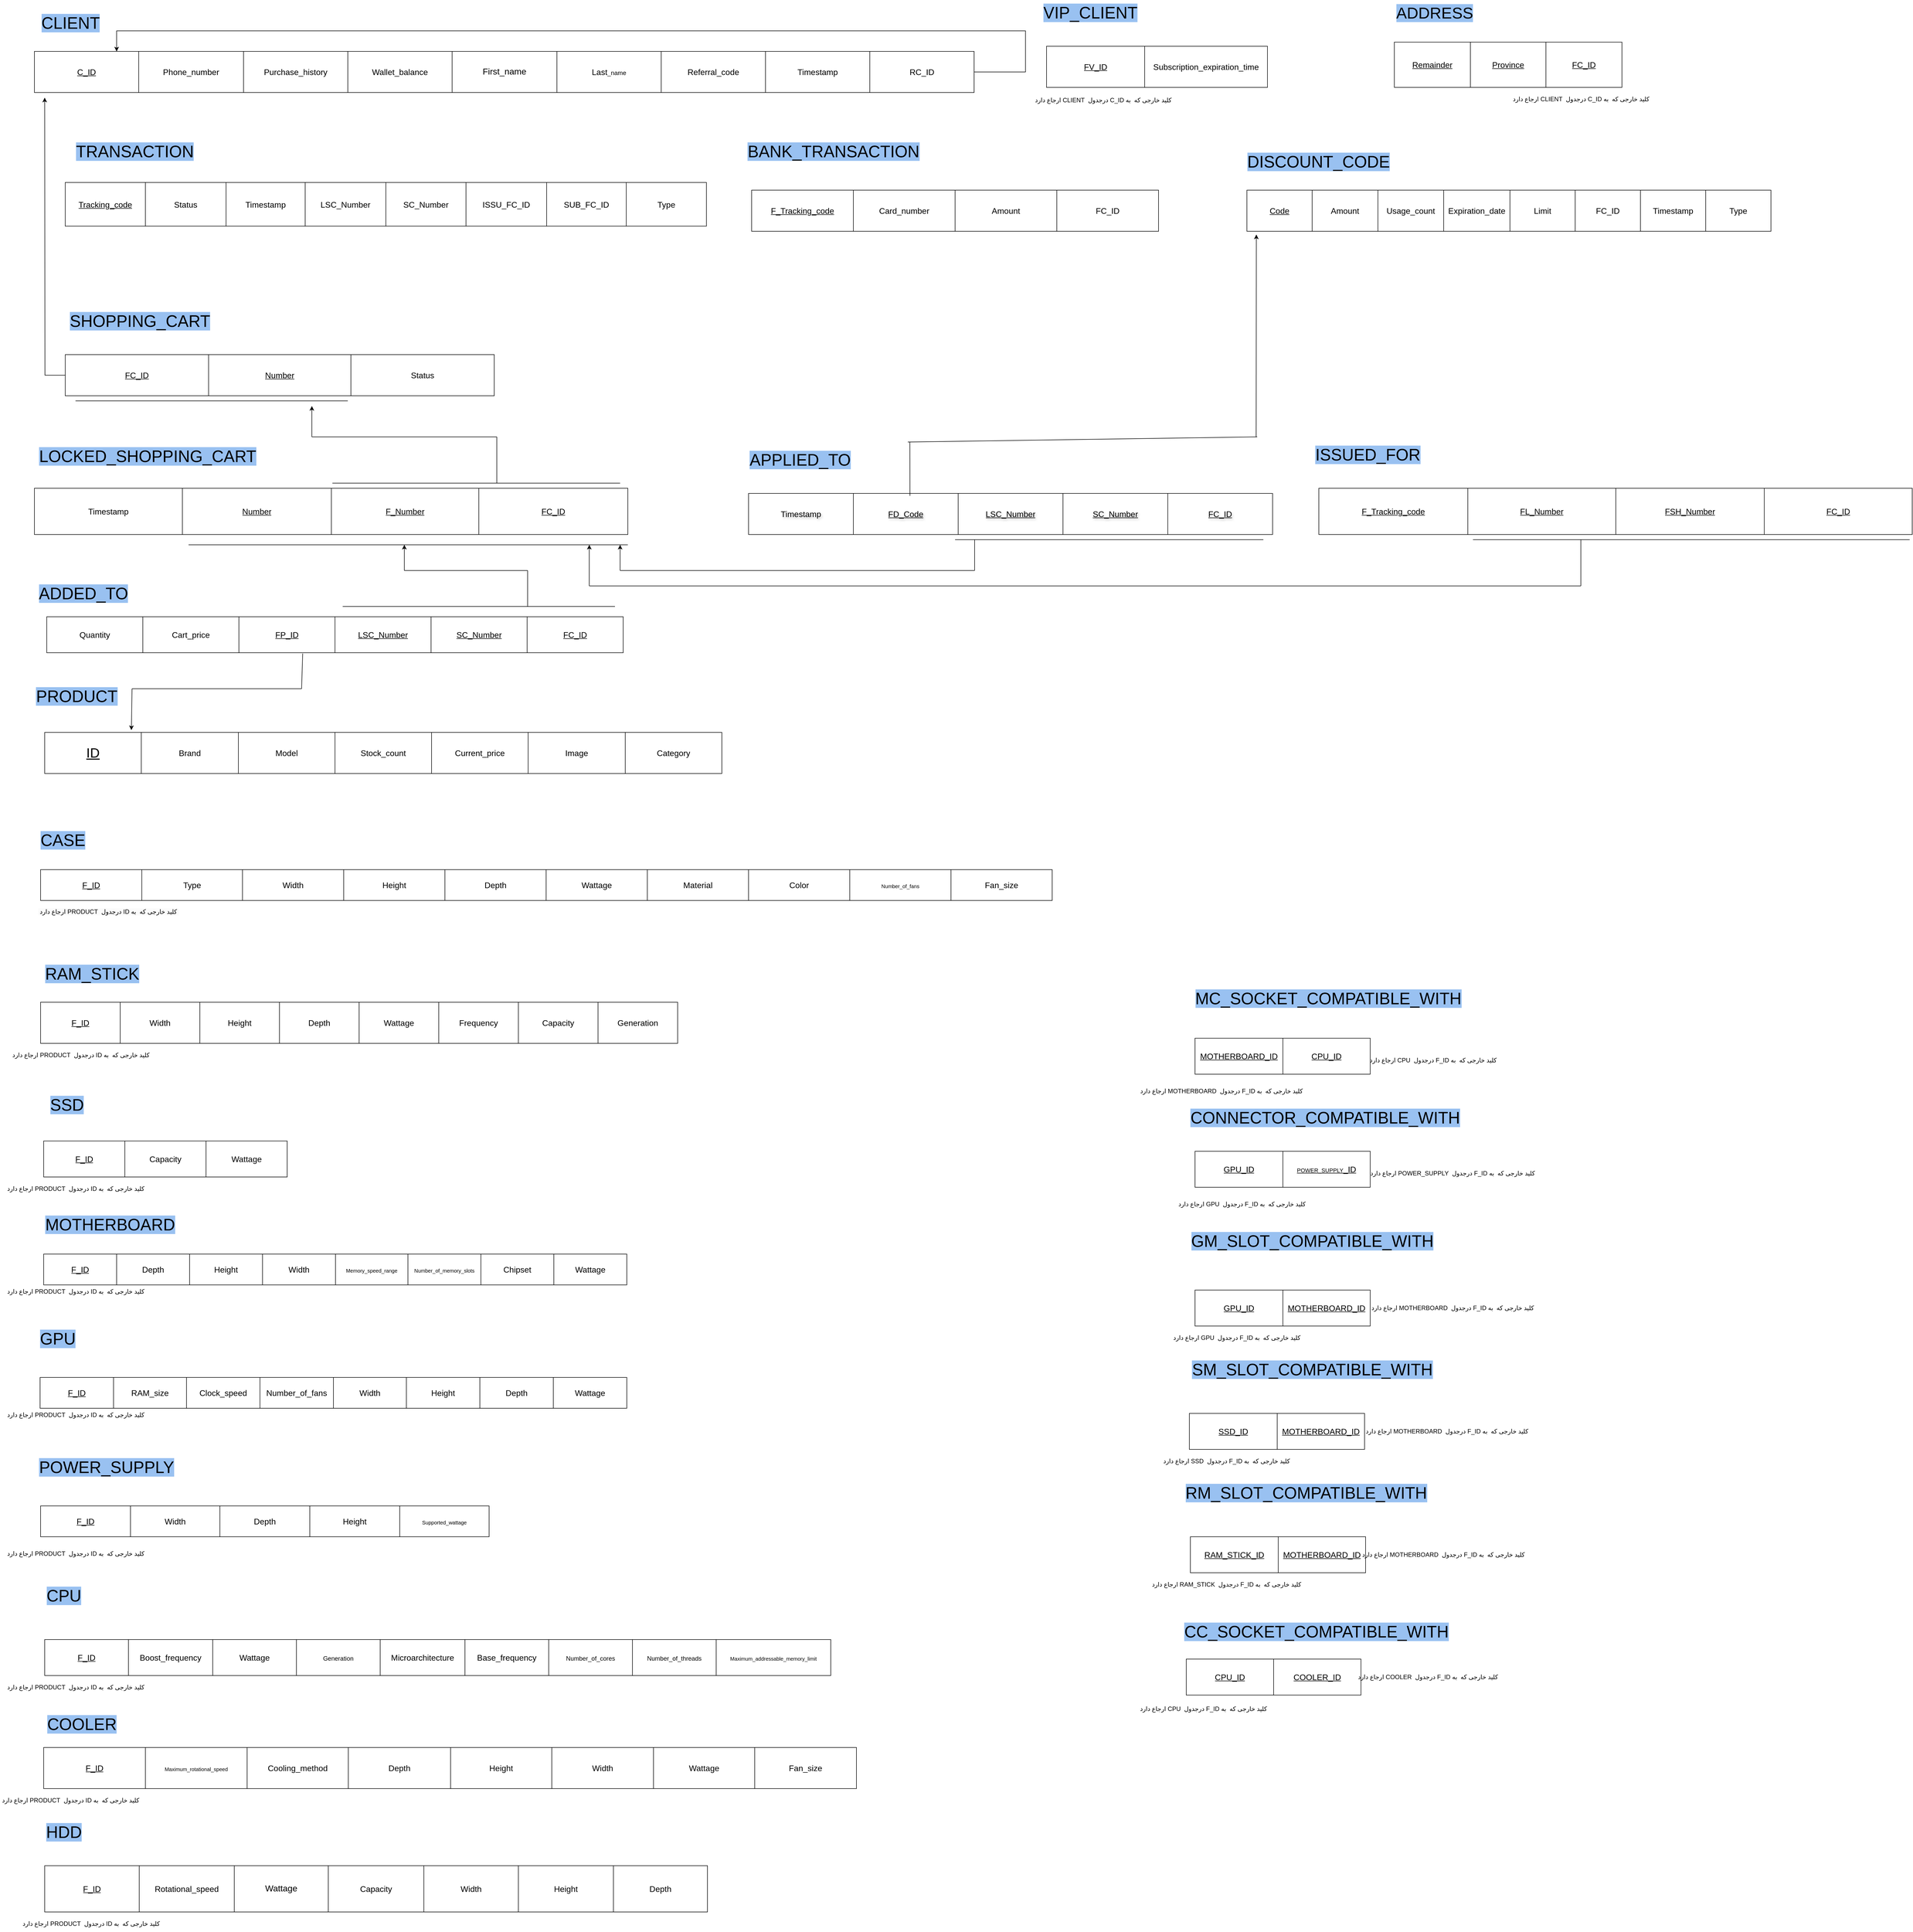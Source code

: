 <mxfile version="25.0.3">
  <diagram name="Page-1" id="unfXA8FlNYon-j27rp8C">
    <mxGraphModel dx="4096" dy="2902" grid="1" gridSize="10" guides="1" tooltips="1" connect="1" arrows="1" fold="1" page="1" pageScale="1" pageWidth="1400" pageHeight="850" math="0" shadow="0">
      <root>
        <mxCell id="0" />
        <mxCell id="1" parent="0" />
        <mxCell id="CV0nj1p-MBl6-TNDZYEt-18" value="&lt;span style=&quot;background-color: rgb(153, 193, 241);&quot;&gt;CLIENT&lt;/span&gt;" style="text;html=1;align=center;verticalAlign=middle;resizable=0;points=[];autosize=1;strokeColor=none;fillColor=none;fontSize=32;" parent="1" vertex="1">
          <mxGeometry x="70" y="-170" width="140" height="50" as="geometry" />
        </mxCell>
        <mxCell id="CV0nj1p-MBl6-TNDZYEt-22" value="&lt;font style=&quot;font-size: 32px; background-color: rgb(153, 193, 241);&quot;&gt;TRANSACTION&lt;/font&gt;" style="text;html=1;align=center;verticalAlign=middle;resizable=0;points=[];autosize=1;strokeColor=none;fillColor=none;" parent="1" vertex="1">
          <mxGeometry x="140" y="80" width="250" height="50" as="geometry" />
        </mxCell>
        <mxCell id="CV0nj1p-MBl6-TNDZYEt-23" value="" style="shape=table;startSize=0;container=1;collapsible=0;childLayout=tableLayout;fontSize=16;" parent="1" vertex="1">
          <mxGeometry x="130" y="165" width="1248" height="85" as="geometry" />
        </mxCell>
        <mxCell id="CV0nj1p-MBl6-TNDZYEt-24" value="" style="shape=tableRow;horizontal=0;startSize=0;swimlaneHead=0;swimlaneBody=0;strokeColor=inherit;top=0;left=0;bottom=0;right=0;collapsible=0;dropTarget=0;fillColor=none;points=[[0,0.5],[1,0.5]];portConstraint=eastwest;fontSize=16;" parent="CV0nj1p-MBl6-TNDZYEt-23" vertex="1">
          <mxGeometry width="1248" height="85" as="geometry" />
        </mxCell>
        <mxCell id="CV0nj1p-MBl6-TNDZYEt-25" value="&lt;u&gt;Tracking_code&lt;/u&gt;" style="shape=partialRectangle;html=1;whiteSpace=wrap;connectable=0;strokeColor=inherit;overflow=hidden;fillColor=none;top=0;left=0;bottom=0;right=0;pointerEvents=1;fontSize=16;" parent="CV0nj1p-MBl6-TNDZYEt-24" vertex="1">
          <mxGeometry width="156" height="85" as="geometry">
            <mxRectangle width="156" height="85" as="alternateBounds" />
          </mxGeometry>
        </mxCell>
        <mxCell id="CV0nj1p-MBl6-TNDZYEt-26" value="&lt;span style=&quot;&quot;&gt;Status&lt;/span&gt;" style="shape=partialRectangle;html=1;whiteSpace=wrap;connectable=0;strokeColor=inherit;overflow=hidden;fillColor=none;top=0;left=0;bottom=0;right=0;pointerEvents=1;fontSize=16;labelBackgroundColor=default;" parent="CV0nj1p-MBl6-TNDZYEt-24" vertex="1">
          <mxGeometry x="156" width="157" height="85" as="geometry">
            <mxRectangle width="157" height="85" as="alternateBounds" />
          </mxGeometry>
        </mxCell>
        <mxCell id="CV0nj1p-MBl6-TNDZYEt-27" value="&lt;span style=&quot;&quot;&gt;Timestamp&lt;/span&gt;" style="shape=partialRectangle;html=1;whiteSpace=wrap;connectable=0;strokeColor=inherit;overflow=hidden;fillColor=none;top=0;left=0;bottom=0;right=0;pointerEvents=1;fontSize=16;labelBackgroundColor=default;" parent="CV0nj1p-MBl6-TNDZYEt-24" vertex="1">
          <mxGeometry x="313" width="154" height="85" as="geometry">
            <mxRectangle width="154" height="85" as="alternateBounds" />
          </mxGeometry>
        </mxCell>
        <mxCell id="CV0nj1p-MBl6-TNDZYEt-36" value="LSC_Number" style="shape=partialRectangle;html=1;whiteSpace=wrap;connectable=0;strokeColor=inherit;overflow=hidden;fillColor=none;top=0;left=0;bottom=0;right=0;pointerEvents=1;fontSize=16;" parent="CV0nj1p-MBl6-TNDZYEt-24" vertex="1">
          <mxGeometry x="467" width="157" height="85" as="geometry">
            <mxRectangle width="157" height="85" as="alternateBounds" />
          </mxGeometry>
        </mxCell>
        <mxCell id="CV0nj1p-MBl6-TNDZYEt-37" value="SC_Number" style="shape=partialRectangle;html=1;whiteSpace=wrap;connectable=0;strokeColor=inherit;overflow=hidden;fillColor=none;top=0;left=0;bottom=0;right=0;pointerEvents=1;fontSize=16;" parent="CV0nj1p-MBl6-TNDZYEt-24" vertex="1">
          <mxGeometry x="624" width="156" height="85" as="geometry">
            <mxRectangle width="156" height="85" as="alternateBounds" />
          </mxGeometry>
        </mxCell>
        <mxCell id="CV0nj1p-MBl6-TNDZYEt-38" value="ISSU_FC_ID" style="shape=partialRectangle;html=1;whiteSpace=wrap;connectable=0;strokeColor=inherit;overflow=hidden;fillColor=none;top=0;left=0;bottom=0;right=0;pointerEvents=1;fontSize=16;" parent="CV0nj1p-MBl6-TNDZYEt-24" vertex="1">
          <mxGeometry x="780" width="157" height="85" as="geometry">
            <mxRectangle width="157" height="85" as="alternateBounds" />
          </mxGeometry>
        </mxCell>
        <mxCell id="CV0nj1p-MBl6-TNDZYEt-39" value="SUB_FC_ID" style="shape=partialRectangle;html=1;whiteSpace=wrap;connectable=0;strokeColor=inherit;overflow=hidden;fillColor=none;top=0;left=0;bottom=0;right=0;pointerEvents=1;fontSize=16;" parent="CV0nj1p-MBl6-TNDZYEt-24" vertex="1">
          <mxGeometry x="937" width="155" height="85" as="geometry">
            <mxRectangle width="155" height="85" as="alternateBounds" />
          </mxGeometry>
        </mxCell>
        <mxCell id="ULDEpZp45Wt4dGmiCeXJ-34" value="Type" style="shape=partialRectangle;html=1;whiteSpace=wrap;connectable=0;strokeColor=inherit;overflow=hidden;fillColor=none;top=0;left=0;bottom=0;right=0;pointerEvents=1;fontSize=16;" parent="CV0nj1p-MBl6-TNDZYEt-24" vertex="1">
          <mxGeometry x="1092" width="156" height="85" as="geometry">
            <mxRectangle width="156" height="85" as="alternateBounds" />
          </mxGeometry>
        </mxCell>
        <mxCell id="CV0nj1p-MBl6-TNDZYEt-43" value="&lt;font style=&quot;font-size: 32px; background-color: rgb(153, 193, 241);&quot;&gt;DISCOUNT_CODE&lt;/font&gt;" style="text;html=1;align=center;verticalAlign=middle;resizable=0;points=[];autosize=1;strokeColor=none;fillColor=none;" parent="1" vertex="1">
          <mxGeometry x="2419" y="100" width="300" height="50" as="geometry" />
        </mxCell>
        <mxCell id="CV0nj1p-MBl6-TNDZYEt-44" value="" style="shape=table;startSize=0;container=1;collapsible=0;childLayout=tableLayout;fontSize=16;" parent="1" vertex="1">
          <mxGeometry x="2430" y="180" width="1020" height="80" as="geometry" />
        </mxCell>
        <mxCell id="CV0nj1p-MBl6-TNDZYEt-45" value="" style="shape=tableRow;horizontal=0;startSize=0;swimlaneHead=0;swimlaneBody=0;strokeColor=inherit;top=0;left=0;bottom=0;right=0;collapsible=0;dropTarget=0;fillColor=none;points=[[0,0.5],[1,0.5]];portConstraint=eastwest;fontSize=16;" parent="CV0nj1p-MBl6-TNDZYEt-44" vertex="1">
          <mxGeometry width="1020" height="80" as="geometry" />
        </mxCell>
        <mxCell id="CV0nj1p-MBl6-TNDZYEt-46" value="&lt;u&gt;Code&lt;/u&gt;" style="shape=partialRectangle;html=1;whiteSpace=wrap;connectable=0;strokeColor=inherit;overflow=hidden;fillColor=none;top=0;left=0;bottom=0;right=0;pointerEvents=1;fontSize=16;" parent="CV0nj1p-MBl6-TNDZYEt-45" vertex="1">
          <mxGeometry width="127" height="80" as="geometry">
            <mxRectangle width="127" height="80" as="alternateBounds" />
          </mxGeometry>
        </mxCell>
        <mxCell id="CV0nj1p-MBl6-TNDZYEt-47" value="&lt;span style=&quot;&quot;&gt;Amount&lt;/span&gt;" style="shape=partialRectangle;html=1;whiteSpace=wrap;connectable=0;strokeColor=inherit;overflow=hidden;fillColor=none;top=0;left=0;bottom=0;right=0;pointerEvents=1;fontSize=16;labelBackgroundColor=default;" parent="CV0nj1p-MBl6-TNDZYEt-45" vertex="1">
          <mxGeometry x="127" width="128" height="80" as="geometry">
            <mxRectangle width="128" height="80" as="alternateBounds" />
          </mxGeometry>
        </mxCell>
        <mxCell id="CV0nj1p-MBl6-TNDZYEt-57" value="&lt;span style=&quot;&quot;&gt;Usage_count&lt;/span&gt;" style="shape=partialRectangle;html=1;whiteSpace=wrap;connectable=0;strokeColor=inherit;overflow=hidden;fillColor=none;top=0;left=0;bottom=0;right=0;pointerEvents=1;fontSize=16;labelBackgroundColor=default;" parent="CV0nj1p-MBl6-TNDZYEt-45" vertex="1">
          <mxGeometry x="255" width="128" height="80" as="geometry">
            <mxRectangle width="128" height="80" as="alternateBounds" />
          </mxGeometry>
        </mxCell>
        <mxCell id="CV0nj1p-MBl6-TNDZYEt-58" value="&lt;span style=&quot;&quot;&gt;Expiration_date&lt;/span&gt;" style="shape=partialRectangle;html=1;whiteSpace=wrap;connectable=0;strokeColor=inherit;overflow=hidden;fillColor=none;top=0;left=0;bottom=0;right=0;pointerEvents=1;fontSize=16;labelBackgroundColor=default;" parent="CV0nj1p-MBl6-TNDZYEt-45" vertex="1">
          <mxGeometry x="383" width="129" height="80" as="geometry">
            <mxRectangle width="129" height="80" as="alternateBounds" />
          </mxGeometry>
        </mxCell>
        <mxCell id="CV0nj1p-MBl6-TNDZYEt-59" value="&lt;span style=&quot;&quot;&gt;Limit&lt;/span&gt;" style="shape=partialRectangle;html=1;whiteSpace=wrap;connectable=0;strokeColor=inherit;overflow=hidden;fillColor=none;top=0;left=0;bottom=0;right=0;pointerEvents=1;fontSize=16;labelBackgroundColor=default;" parent="CV0nj1p-MBl6-TNDZYEt-45" vertex="1">
          <mxGeometry x="512" width="127" height="80" as="geometry">
            <mxRectangle width="127" height="80" as="alternateBounds" />
          </mxGeometry>
        </mxCell>
        <mxCell id="m6St6NsRdLUoVX5ji24v-147" value="FC_ID" style="shape=partialRectangle;html=1;whiteSpace=wrap;connectable=0;strokeColor=inherit;overflow=hidden;fillColor=none;top=0;left=0;bottom=0;right=0;pointerEvents=1;fontSize=16;" parent="CV0nj1p-MBl6-TNDZYEt-45" vertex="1">
          <mxGeometry x="639" width="127" height="80" as="geometry">
            <mxRectangle width="127" height="80" as="alternateBounds" />
          </mxGeometry>
        </mxCell>
        <mxCell id="ULDEpZp45Wt4dGmiCeXJ-16" value="&lt;span style=&quot;&quot;&gt;Timestamp&lt;/span&gt;" style="shape=partialRectangle;html=1;whiteSpace=wrap;connectable=0;strokeColor=inherit;overflow=hidden;fillColor=none;top=0;left=0;bottom=0;right=0;pointerEvents=1;fontSize=16;labelBackgroundColor=default;" parent="CV0nj1p-MBl6-TNDZYEt-45" vertex="1">
          <mxGeometry x="766" width="127" height="80" as="geometry">
            <mxRectangle width="127" height="80" as="alternateBounds" />
          </mxGeometry>
        </mxCell>
        <mxCell id="ULDEpZp45Wt4dGmiCeXJ-17" value="Type" style="shape=partialRectangle;html=1;whiteSpace=wrap;connectable=0;strokeColor=inherit;overflow=hidden;fillColor=none;top=0;left=0;bottom=0;right=0;pointerEvents=1;fontSize=16;" parent="CV0nj1p-MBl6-TNDZYEt-45" vertex="1">
          <mxGeometry x="893" width="127" height="80" as="geometry">
            <mxRectangle width="127" height="80" as="alternateBounds" />
          </mxGeometry>
        </mxCell>
        <mxCell id="CV0nj1p-MBl6-TNDZYEt-63" value="&lt;font style=&quot;font-size: 32px; background-color: rgb(153, 193, 241);&quot;&gt;CASE&lt;/font&gt;" style="text;html=1;align=center;verticalAlign=middle;resizable=0;points=[];autosize=1;strokeColor=none;fillColor=none;" parent="1" vertex="1">
          <mxGeometry x="70" y="1420" width="110" height="50" as="geometry" />
        </mxCell>
        <mxCell id="CV0nj1p-MBl6-TNDZYEt-64" value="" style="shape=table;startSize=0;container=1;collapsible=0;childLayout=tableLayout;fontSize=16;" parent="1" vertex="1">
          <mxGeometry x="82" y="1502" width="1969" height="60" as="geometry" />
        </mxCell>
        <mxCell id="CV0nj1p-MBl6-TNDZYEt-65" value="" style="shape=tableRow;horizontal=0;startSize=0;swimlaneHead=0;swimlaneBody=0;strokeColor=inherit;top=0;left=0;bottom=0;right=0;collapsible=0;dropTarget=0;fillColor=none;points=[[0,0.5],[1,0.5]];portConstraint=eastwest;fontSize=16;" parent="CV0nj1p-MBl6-TNDZYEt-64" vertex="1">
          <mxGeometry width="1969" height="60" as="geometry" />
        </mxCell>
        <mxCell id="CV0nj1p-MBl6-TNDZYEt-66" value="&lt;u&gt;F_ID&lt;/u&gt;" style="shape=partialRectangle;html=1;whiteSpace=wrap;connectable=0;strokeColor=inherit;overflow=hidden;fillColor=none;top=0;left=0;bottom=0;right=0;pointerEvents=1;fontSize=16;" parent="CV0nj1p-MBl6-TNDZYEt-65" vertex="1">
          <mxGeometry width="197" height="60" as="geometry">
            <mxRectangle width="197" height="60" as="alternateBounds" />
          </mxGeometry>
        </mxCell>
        <mxCell id="CV0nj1p-MBl6-TNDZYEt-67" value="&lt;span style=&quot;&quot;&gt;Type&lt;/span&gt;" style="shape=partialRectangle;html=1;whiteSpace=wrap;connectable=0;strokeColor=inherit;overflow=hidden;fillColor=none;top=0;left=0;bottom=0;right=0;pointerEvents=1;fontSize=16;labelBackgroundColor=default;" parent="CV0nj1p-MBl6-TNDZYEt-65" vertex="1">
          <mxGeometry x="197" width="196" height="60" as="geometry">
            <mxRectangle width="196" height="60" as="alternateBounds" />
          </mxGeometry>
        </mxCell>
        <mxCell id="CV0nj1p-MBl6-TNDZYEt-68" value="&lt;span style=&quot;&quot;&gt;Width&lt;br&gt;&lt;/span&gt;" style="shape=partialRectangle;html=1;whiteSpace=wrap;connectable=0;strokeColor=inherit;overflow=hidden;fillColor=none;top=0;left=0;bottom=0;right=0;pointerEvents=1;fontSize=16;labelBackgroundColor=default;" parent="CV0nj1p-MBl6-TNDZYEt-65" vertex="1">
          <mxGeometry x="393" width="197" height="60" as="geometry">
            <mxRectangle width="197" height="60" as="alternateBounds" />
          </mxGeometry>
        </mxCell>
        <mxCell id="CV0nj1p-MBl6-TNDZYEt-77" value="&lt;span style=&quot;&quot;&gt;Height&lt;br&gt;&lt;/span&gt;" style="shape=partialRectangle;html=1;whiteSpace=wrap;connectable=0;strokeColor=inherit;overflow=hidden;fillColor=none;top=0;left=0;bottom=0;right=0;pointerEvents=1;fontSize=16;labelBackgroundColor=default;" parent="CV0nj1p-MBl6-TNDZYEt-65" vertex="1">
          <mxGeometry x="590" width="197" height="60" as="geometry">
            <mxRectangle width="197" height="60" as="alternateBounds" />
          </mxGeometry>
        </mxCell>
        <mxCell id="CV0nj1p-MBl6-TNDZYEt-78" value="&lt;span style=&quot;&quot;&gt;Depth&lt;/span&gt;" style="shape=partialRectangle;html=1;whiteSpace=wrap;connectable=0;strokeColor=inherit;overflow=hidden;fillColor=none;top=0;left=0;bottom=0;right=0;pointerEvents=1;fontSize=16;labelBackgroundColor=default;" parent="CV0nj1p-MBl6-TNDZYEt-65" vertex="1">
          <mxGeometry x="787" width="197" height="60" as="geometry">
            <mxRectangle width="197" height="60" as="alternateBounds" />
          </mxGeometry>
        </mxCell>
        <mxCell id="CV0nj1p-MBl6-TNDZYEt-79" value="&lt;span style=&quot;&quot;&gt;Wattage&lt;/span&gt;" style="shape=partialRectangle;html=1;whiteSpace=wrap;connectable=0;strokeColor=inherit;overflow=hidden;fillColor=none;top=0;left=0;bottom=0;right=0;pointerEvents=1;fontSize=16;labelBackgroundColor=default;" parent="CV0nj1p-MBl6-TNDZYEt-65" vertex="1">
          <mxGeometry x="984" width="197" height="60" as="geometry">
            <mxRectangle width="197" height="60" as="alternateBounds" />
          </mxGeometry>
        </mxCell>
        <mxCell id="CV0nj1p-MBl6-TNDZYEt-80" value="&lt;span style=&quot;&quot;&gt;Material&lt;/span&gt;" style="shape=partialRectangle;html=1;whiteSpace=wrap;connectable=0;strokeColor=inherit;overflow=hidden;fillColor=none;top=0;left=0;bottom=0;right=0;pointerEvents=1;fontSize=16;labelBackgroundColor=default;" parent="CV0nj1p-MBl6-TNDZYEt-65" vertex="1">
          <mxGeometry x="1181" width="197" height="60" as="geometry">
            <mxRectangle width="197" height="60" as="alternateBounds" />
          </mxGeometry>
        </mxCell>
        <mxCell id="CV0nj1p-MBl6-TNDZYEt-81" value="&lt;span style=&quot;&quot;&gt;Color&lt;br&gt;&lt;/span&gt;" style="shape=partialRectangle;html=1;whiteSpace=wrap;connectable=0;strokeColor=inherit;overflow=hidden;fillColor=none;top=0;left=0;bottom=0;right=0;pointerEvents=1;fontSize=16;labelBackgroundColor=default;" parent="CV0nj1p-MBl6-TNDZYEt-65" vertex="1">
          <mxGeometry x="1378" width="197" height="60" as="geometry">
            <mxRectangle width="197" height="60" as="alternateBounds" />
          </mxGeometry>
        </mxCell>
        <mxCell id="CV0nj1p-MBl6-TNDZYEt-82" value="&lt;font style=&quot;font-size: 10px;&quot;&gt;Number_of_fans&lt;/font&gt;" style="shape=partialRectangle;html=1;whiteSpace=wrap;connectable=0;strokeColor=inherit;overflow=hidden;fillColor=none;top=0;left=0;bottom=0;right=0;pointerEvents=1;fontSize=16;labelBackgroundColor=default;" parent="CV0nj1p-MBl6-TNDZYEt-65" vertex="1">
          <mxGeometry x="1575" width="197" height="60" as="geometry">
            <mxRectangle width="197" height="60" as="alternateBounds" />
          </mxGeometry>
        </mxCell>
        <mxCell id="CV0nj1p-MBl6-TNDZYEt-83" value="&lt;span style=&quot;&quot;&gt;Fan_size&lt;/span&gt;" style="shape=partialRectangle;html=1;whiteSpace=wrap;connectable=0;strokeColor=inherit;overflow=hidden;fillColor=none;top=0;left=0;bottom=0;right=0;pointerEvents=1;fontSize=16;labelBackgroundColor=default;" parent="CV0nj1p-MBl6-TNDZYEt-65" vertex="1">
          <mxGeometry x="1772" width="197" height="60" as="geometry">
            <mxRectangle width="197" height="60" as="alternateBounds" />
          </mxGeometry>
        </mxCell>
        <mxCell id="CV0nj1p-MBl6-TNDZYEt-84" value="&lt;span style=&quot;background-color: rgb(153, 193, 241);&quot;&gt;RAM_STICK&lt;/span&gt;" style="text;html=1;align=center;verticalAlign=middle;resizable=0;points=[];autosize=1;strokeColor=none;fillColor=none;fontSize=32;" parent="1" vertex="1">
          <mxGeometry x="82" y="1680" width="200" height="50" as="geometry" />
        </mxCell>
        <mxCell id="CV0nj1p-MBl6-TNDZYEt-85" value="" style="shape=table;startSize=0;container=1;collapsible=0;childLayout=tableLayout;fontSize=16;" parent="1" vertex="1">
          <mxGeometry x="82" y="1760" width="1240" height="80" as="geometry" />
        </mxCell>
        <mxCell id="CV0nj1p-MBl6-TNDZYEt-86" value="" style="shape=tableRow;horizontal=0;startSize=0;swimlaneHead=0;swimlaneBody=0;strokeColor=inherit;top=0;left=0;bottom=0;right=0;collapsible=0;dropTarget=0;fillColor=none;points=[[0,0.5],[1,0.5]];portConstraint=eastwest;fontSize=16;" parent="CV0nj1p-MBl6-TNDZYEt-85" vertex="1">
          <mxGeometry width="1240" height="80" as="geometry" />
        </mxCell>
        <mxCell id="CV0nj1p-MBl6-TNDZYEt-87" value="&lt;u&gt;F_ID&lt;/u&gt;" style="shape=partialRectangle;html=1;whiteSpace=wrap;connectable=0;strokeColor=inherit;overflow=hidden;fillColor=none;top=0;left=0;bottom=0;right=0;pointerEvents=1;fontSize=16;" parent="CV0nj1p-MBl6-TNDZYEt-86" vertex="1">
          <mxGeometry width="155" height="80" as="geometry">
            <mxRectangle width="155" height="80" as="alternateBounds" />
          </mxGeometry>
        </mxCell>
        <mxCell id="CV0nj1p-MBl6-TNDZYEt-88" value="&lt;span style=&quot;&quot;&gt;Width&lt;br&gt;&lt;/span&gt;" style="shape=partialRectangle;html=1;whiteSpace=wrap;connectable=0;strokeColor=inherit;overflow=hidden;fillColor=none;top=0;left=0;bottom=0;right=0;pointerEvents=1;fontSize=16;labelBackgroundColor=default;" parent="CV0nj1p-MBl6-TNDZYEt-86" vertex="1">
          <mxGeometry x="155" width="155" height="80" as="geometry">
            <mxRectangle width="155" height="80" as="alternateBounds" />
          </mxGeometry>
        </mxCell>
        <mxCell id="CV0nj1p-MBl6-TNDZYEt-98" value="&lt;span style=&quot;&quot;&gt;Height&lt;br&gt;&lt;/span&gt;" style="shape=partialRectangle;html=1;whiteSpace=wrap;connectable=0;strokeColor=inherit;overflow=hidden;fillColor=none;top=0;left=0;bottom=0;right=0;pointerEvents=1;fontSize=16;labelBackgroundColor=default;" parent="CV0nj1p-MBl6-TNDZYEt-86" vertex="1">
          <mxGeometry x="310" width="155" height="80" as="geometry">
            <mxRectangle width="155" height="80" as="alternateBounds" />
          </mxGeometry>
        </mxCell>
        <mxCell id="CV0nj1p-MBl6-TNDZYEt-99" value="&lt;span style=&quot;&quot;&gt;Depth&lt;br&gt;&lt;/span&gt;" style="shape=partialRectangle;html=1;whiteSpace=wrap;connectable=0;strokeColor=inherit;overflow=hidden;fillColor=none;top=0;left=0;bottom=0;right=0;pointerEvents=1;fontSize=16;labelBackgroundColor=default;" parent="CV0nj1p-MBl6-TNDZYEt-86" vertex="1">
          <mxGeometry x="465" width="155" height="80" as="geometry">
            <mxRectangle width="155" height="80" as="alternateBounds" />
          </mxGeometry>
        </mxCell>
        <mxCell id="CV0nj1p-MBl6-TNDZYEt-100" value="&lt;span style=&quot;&quot;&gt;Wattage&lt;/span&gt;" style="shape=partialRectangle;html=1;whiteSpace=wrap;connectable=0;strokeColor=inherit;overflow=hidden;fillColor=none;top=0;left=0;bottom=0;right=0;pointerEvents=1;fontSize=16;labelBackgroundColor=default;" parent="CV0nj1p-MBl6-TNDZYEt-86" vertex="1">
          <mxGeometry x="620" width="155" height="80" as="geometry">
            <mxRectangle width="155" height="80" as="alternateBounds" />
          </mxGeometry>
        </mxCell>
        <mxCell id="CV0nj1p-MBl6-TNDZYEt-101" value="&lt;span style=&quot;&quot;&gt;Frequency&lt;/span&gt;" style="shape=partialRectangle;html=1;whiteSpace=wrap;connectable=0;strokeColor=inherit;overflow=hidden;fillColor=none;top=0;left=0;bottom=0;right=0;pointerEvents=1;fontSize=16;labelBackgroundColor=default;" parent="CV0nj1p-MBl6-TNDZYEt-86" vertex="1">
          <mxGeometry x="775" width="155" height="80" as="geometry">
            <mxRectangle width="155" height="80" as="alternateBounds" />
          </mxGeometry>
        </mxCell>
        <mxCell id="CV0nj1p-MBl6-TNDZYEt-102" value="&lt;span style=&quot;&quot;&gt;Capacity&lt;/span&gt;" style="shape=partialRectangle;html=1;whiteSpace=wrap;connectable=0;strokeColor=inherit;overflow=hidden;fillColor=none;top=0;left=0;bottom=0;right=0;pointerEvents=1;fontSize=16;labelBackgroundColor=default;" parent="CV0nj1p-MBl6-TNDZYEt-86" vertex="1">
          <mxGeometry x="930" width="155" height="80" as="geometry">
            <mxRectangle width="155" height="80" as="alternateBounds" />
          </mxGeometry>
        </mxCell>
        <mxCell id="ULDEpZp45Wt4dGmiCeXJ-1" value="&lt;span style=&quot;&quot;&gt;Generation&lt;/span&gt;" style="shape=partialRectangle;html=1;whiteSpace=wrap;connectable=0;strokeColor=inherit;overflow=hidden;fillColor=none;top=0;left=0;bottom=0;right=0;pointerEvents=1;fontSize=16;labelBackgroundColor=default;" parent="CV0nj1p-MBl6-TNDZYEt-86" vertex="1">
          <mxGeometry x="1085" width="155" height="80" as="geometry">
            <mxRectangle width="155" height="80" as="alternateBounds" />
          </mxGeometry>
        </mxCell>
        <mxCell id="CV0nj1p-MBl6-TNDZYEt-105" value="&lt;span style=&quot;background-color: rgb(153, 193, 241);&quot;&gt;SSD&lt;/span&gt;" style="text;html=1;align=center;verticalAlign=middle;resizable=0;points=[];autosize=1;strokeColor=none;fillColor=none;fontSize=32;" parent="1" vertex="1">
          <mxGeometry x="88" y="1935" width="90" height="50" as="geometry" />
        </mxCell>
        <mxCell id="CV0nj1p-MBl6-TNDZYEt-106" value="" style="shape=table;startSize=0;container=1;collapsible=0;childLayout=tableLayout;fontSize=16;" parent="1" vertex="1">
          <mxGeometry x="88" y="2030" width="474" height="70" as="geometry" />
        </mxCell>
        <mxCell id="CV0nj1p-MBl6-TNDZYEt-107" value="" style="shape=tableRow;horizontal=0;startSize=0;swimlaneHead=0;swimlaneBody=0;strokeColor=inherit;top=0;left=0;bottom=0;right=0;collapsible=0;dropTarget=0;fillColor=none;points=[[0,0.5],[1,0.5]];portConstraint=eastwest;fontSize=16;" parent="CV0nj1p-MBl6-TNDZYEt-106" vertex="1">
          <mxGeometry width="474" height="70" as="geometry" />
        </mxCell>
        <mxCell id="CV0nj1p-MBl6-TNDZYEt-108" value="&lt;u&gt;F_ID&lt;/u&gt;" style="shape=partialRectangle;html=1;whiteSpace=wrap;connectable=0;strokeColor=inherit;overflow=hidden;fillColor=none;top=0;left=0;bottom=0;right=0;pointerEvents=1;fontSize=16;" parent="CV0nj1p-MBl6-TNDZYEt-107" vertex="1">
          <mxGeometry width="158" height="70" as="geometry">
            <mxRectangle width="158" height="70" as="alternateBounds" />
          </mxGeometry>
        </mxCell>
        <mxCell id="CV0nj1p-MBl6-TNDZYEt-109" value="&lt;span style=&quot;&quot;&gt;Capacity&lt;/span&gt;" style="shape=partialRectangle;html=1;whiteSpace=wrap;connectable=0;strokeColor=inherit;overflow=hidden;fillColor=none;top=0;left=0;bottom=0;right=0;pointerEvents=1;fontSize=16;labelBackgroundColor=default;" parent="CV0nj1p-MBl6-TNDZYEt-107" vertex="1">
          <mxGeometry x="158" width="158" height="70" as="geometry">
            <mxRectangle width="158" height="70" as="alternateBounds" />
          </mxGeometry>
        </mxCell>
        <mxCell id="CV0nj1p-MBl6-TNDZYEt-110" value="&lt;span style=&quot;&quot;&gt;Wattage&lt;/span&gt;" style="shape=partialRectangle;html=1;whiteSpace=wrap;connectable=0;strokeColor=inherit;overflow=hidden;fillColor=none;top=0;left=0;bottom=0;right=0;pointerEvents=1;fontSize=16;labelBackgroundColor=default;" parent="CV0nj1p-MBl6-TNDZYEt-107" vertex="1">
          <mxGeometry x="316" width="158" height="70" as="geometry">
            <mxRectangle width="158" height="70" as="alternateBounds" />
          </mxGeometry>
        </mxCell>
        <mxCell id="CV0nj1p-MBl6-TNDZYEt-119" value="&lt;span style=&quot;background-color: rgb(153, 193, 241);&quot;&gt;MOTHERBOARD&lt;/span&gt;" style="text;html=1;align=center;verticalAlign=middle;resizable=0;points=[];autosize=1;strokeColor=none;fillColor=none;fontSize=32;" parent="1" vertex="1">
          <mxGeometry x="82" y="2168" width="270" height="50" as="geometry" />
        </mxCell>
        <mxCell id="CV0nj1p-MBl6-TNDZYEt-120" value="" style="shape=table;startSize=0;container=1;collapsible=0;childLayout=tableLayout;fontSize=16;" parent="1" vertex="1">
          <mxGeometry x="88" y="2250" width="1135" height="60" as="geometry" />
        </mxCell>
        <mxCell id="CV0nj1p-MBl6-TNDZYEt-121" value="" style="shape=tableRow;horizontal=0;startSize=0;swimlaneHead=0;swimlaneBody=0;strokeColor=inherit;top=0;left=0;bottom=0;right=0;collapsible=0;dropTarget=0;fillColor=none;points=[[0,0.5],[1,0.5]];portConstraint=eastwest;fontSize=16;" parent="CV0nj1p-MBl6-TNDZYEt-120" vertex="1">
          <mxGeometry width="1135" height="60" as="geometry" />
        </mxCell>
        <mxCell id="CV0nj1p-MBl6-TNDZYEt-122" value="&lt;u&gt;F_ID&lt;/u&gt;" style="shape=partialRectangle;html=1;whiteSpace=wrap;connectable=0;strokeColor=inherit;overflow=hidden;fillColor=none;top=0;left=0;bottom=0;right=0;pointerEvents=1;fontSize=16;" parent="CV0nj1p-MBl6-TNDZYEt-121" vertex="1">
          <mxGeometry width="142" height="60" as="geometry">
            <mxRectangle width="142" height="60" as="alternateBounds" />
          </mxGeometry>
        </mxCell>
        <mxCell id="CV0nj1p-MBl6-TNDZYEt-123" value="&lt;span style=&quot;&quot;&gt;Depth&lt;br&gt;&lt;/span&gt;" style="shape=partialRectangle;html=1;whiteSpace=wrap;connectable=0;strokeColor=inherit;overflow=hidden;fillColor=none;top=0;left=0;bottom=0;right=0;pointerEvents=1;fontSize=16;labelBackgroundColor=default;" parent="CV0nj1p-MBl6-TNDZYEt-121" vertex="1">
          <mxGeometry x="142" width="142" height="60" as="geometry">
            <mxRectangle width="142" height="60" as="alternateBounds" />
          </mxGeometry>
        </mxCell>
        <mxCell id="CV0nj1p-MBl6-TNDZYEt-124" value="&lt;span style=&quot;&quot;&gt;Height&lt;br&gt;&lt;/span&gt;" style="shape=partialRectangle;html=1;whiteSpace=wrap;connectable=0;strokeColor=inherit;overflow=hidden;fillColor=none;top=0;left=0;bottom=0;right=0;pointerEvents=1;fontSize=16;labelBackgroundColor=default;" parent="CV0nj1p-MBl6-TNDZYEt-121" vertex="1">
          <mxGeometry x="284" width="142" height="60" as="geometry">
            <mxRectangle width="142" height="60" as="alternateBounds" />
          </mxGeometry>
        </mxCell>
        <mxCell id="CV0nj1p-MBl6-TNDZYEt-133" value="&lt;span style=&quot;&quot;&gt;Width&lt;/span&gt;" style="shape=partialRectangle;html=1;whiteSpace=wrap;connectable=0;strokeColor=inherit;overflow=hidden;fillColor=none;top=0;left=0;bottom=0;right=0;pointerEvents=1;fontSize=16;labelBackgroundColor=default;" parent="CV0nj1p-MBl6-TNDZYEt-121" vertex="1">
          <mxGeometry x="426" width="142" height="60" as="geometry">
            <mxRectangle width="142" height="60" as="alternateBounds" />
          </mxGeometry>
        </mxCell>
        <mxCell id="CV0nj1p-MBl6-TNDZYEt-134" value="&lt;font style=&quot;font-size: 10px;&quot;&gt;Memory_speed&lt;/font&gt;&lt;font style=&quot;font-size: 10px;&quot;&gt;_range&lt;/font&gt;" style="shape=partialRectangle;html=1;whiteSpace=wrap;connectable=0;strokeColor=inherit;overflow=hidden;fillColor=none;top=0;left=0;bottom=0;right=0;pointerEvents=1;fontSize=16;labelBackgroundColor=default;" parent="CV0nj1p-MBl6-TNDZYEt-121" vertex="1">
          <mxGeometry x="568" width="141" height="60" as="geometry">
            <mxRectangle width="141" height="60" as="alternateBounds" />
          </mxGeometry>
        </mxCell>
        <mxCell id="CV0nj1p-MBl6-TNDZYEt-135" value="&lt;font style=&quot;font-size: 10px;&quot;&gt;Number_of_memory_&lt;font style=&quot;font-size: 10px;&quot;&gt;slots&lt;/font&gt;&lt;/font&gt;" style="shape=partialRectangle;html=1;whiteSpace=wrap;connectable=0;strokeColor=inherit;overflow=hidden;fillColor=none;top=0;left=0;bottom=0;right=0;pointerEvents=1;fontSize=16;labelBackgroundColor=default;" parent="CV0nj1p-MBl6-TNDZYEt-121" vertex="1">
          <mxGeometry x="709" width="142" height="60" as="geometry">
            <mxRectangle width="142" height="60" as="alternateBounds" />
          </mxGeometry>
        </mxCell>
        <mxCell id="CV0nj1p-MBl6-TNDZYEt-136" value="&lt;span style=&quot;&quot;&gt;Chipset&lt;/span&gt;" style="shape=partialRectangle;html=1;whiteSpace=wrap;connectable=0;strokeColor=inherit;overflow=hidden;fillColor=none;top=0;left=0;bottom=0;right=0;pointerEvents=1;fontSize=16;labelBackgroundColor=default;" parent="CV0nj1p-MBl6-TNDZYEt-121" vertex="1">
          <mxGeometry x="851" width="142" height="60" as="geometry">
            <mxRectangle width="142" height="60" as="alternateBounds" />
          </mxGeometry>
        </mxCell>
        <mxCell id="CV0nj1p-MBl6-TNDZYEt-137" value="&lt;span style=&quot;&quot;&gt;Wattage&lt;/span&gt;" style="shape=partialRectangle;html=1;whiteSpace=wrap;connectable=0;strokeColor=inherit;overflow=hidden;fillColor=none;top=0;left=0;bottom=0;right=0;pointerEvents=1;fontSize=16;labelBackgroundColor=default;" parent="CV0nj1p-MBl6-TNDZYEt-121" vertex="1">
          <mxGeometry x="993" width="142" height="60" as="geometry">
            <mxRectangle width="142" height="60" as="alternateBounds" />
          </mxGeometry>
        </mxCell>
        <mxCell id="CV0nj1p-MBl6-TNDZYEt-138" value="&lt;span style=&quot;background-color: rgb(153, 193, 241);&quot;&gt;GPU&lt;/span&gt;" style="text;html=1;align=center;verticalAlign=middle;resizable=0;points=[];autosize=1;strokeColor=none;fillColor=none;fontSize=32;" parent="1" vertex="1">
          <mxGeometry x="70" y="2390" width="90" height="50" as="geometry" />
        </mxCell>
        <mxCell id="CV0nj1p-MBl6-TNDZYEt-139" value="" style="shape=table;startSize=0;container=1;collapsible=0;childLayout=tableLayout;fontSize=16;" parent="1" vertex="1">
          <mxGeometry x="81" y="2490" width="1142" height="60" as="geometry" />
        </mxCell>
        <mxCell id="CV0nj1p-MBl6-TNDZYEt-140" value="" style="shape=tableRow;horizontal=0;startSize=0;swimlaneHead=0;swimlaneBody=0;strokeColor=inherit;top=0;left=0;bottom=0;right=0;collapsible=0;dropTarget=0;fillColor=none;points=[[0,0.5],[1,0.5]];portConstraint=eastwest;fontSize=16;" parent="CV0nj1p-MBl6-TNDZYEt-139" vertex="1">
          <mxGeometry width="1142" height="60" as="geometry" />
        </mxCell>
        <mxCell id="CV0nj1p-MBl6-TNDZYEt-141" value="&lt;u&gt;F_ID&lt;/u&gt;" style="shape=partialRectangle;html=1;whiteSpace=wrap;connectable=0;strokeColor=inherit;overflow=hidden;fillColor=none;top=0;left=0;bottom=0;right=0;pointerEvents=1;fontSize=16;" parent="CV0nj1p-MBl6-TNDZYEt-140" vertex="1">
          <mxGeometry width="143" height="60" as="geometry">
            <mxRectangle width="143" height="60" as="alternateBounds" />
          </mxGeometry>
        </mxCell>
        <mxCell id="CV0nj1p-MBl6-TNDZYEt-142" value="&lt;span style=&quot;&quot;&gt;RAM_size&lt;/span&gt;" style="shape=partialRectangle;html=1;whiteSpace=wrap;connectable=0;strokeColor=inherit;overflow=hidden;fillColor=none;top=0;left=0;bottom=0;right=0;pointerEvents=1;fontSize=16;labelBackgroundColor=default;" parent="CV0nj1p-MBl6-TNDZYEt-140" vertex="1">
          <mxGeometry x="143" width="142" height="60" as="geometry">
            <mxRectangle width="142" height="60" as="alternateBounds" />
          </mxGeometry>
        </mxCell>
        <mxCell id="CV0nj1p-MBl6-TNDZYEt-143" value="&lt;span style=&quot;&quot;&gt;Clock_speed&lt;/span&gt;" style="shape=partialRectangle;html=1;whiteSpace=wrap;connectable=0;strokeColor=inherit;overflow=hidden;fillColor=none;top=0;left=0;bottom=0;right=0;pointerEvents=1;fontSize=16;labelBackgroundColor=default;" parent="CV0nj1p-MBl6-TNDZYEt-140" vertex="1">
          <mxGeometry x="285" width="143" height="60" as="geometry">
            <mxRectangle width="143" height="60" as="alternateBounds" />
          </mxGeometry>
        </mxCell>
        <mxCell id="CV0nj1p-MBl6-TNDZYEt-152" value="&lt;span style=&quot;&quot;&gt;Number_of_fans&lt;/span&gt;" style="shape=partialRectangle;html=1;whiteSpace=wrap;connectable=0;strokeColor=inherit;overflow=hidden;fillColor=none;top=0;left=0;bottom=0;right=0;pointerEvents=1;fontSize=16;labelBackgroundColor=default;" parent="CV0nj1p-MBl6-TNDZYEt-140" vertex="1">
          <mxGeometry x="428" width="143" height="60" as="geometry">
            <mxRectangle width="143" height="60" as="alternateBounds" />
          </mxGeometry>
        </mxCell>
        <mxCell id="CV0nj1p-MBl6-TNDZYEt-153" value="&lt;span style=&quot;&quot;&gt;Width&lt;br&gt;&lt;/span&gt;" style="shape=partialRectangle;html=1;whiteSpace=wrap;connectable=0;strokeColor=inherit;overflow=hidden;fillColor=none;top=0;left=0;bottom=0;right=0;pointerEvents=1;fontSize=16;labelBackgroundColor=default;" parent="CV0nj1p-MBl6-TNDZYEt-140" vertex="1">
          <mxGeometry x="571" width="142" height="60" as="geometry">
            <mxRectangle width="142" height="60" as="alternateBounds" />
          </mxGeometry>
        </mxCell>
        <mxCell id="CV0nj1p-MBl6-TNDZYEt-154" value="&lt;span style=&quot;&quot;&gt;Height&lt;br&gt;&lt;/span&gt;" style="shape=partialRectangle;html=1;whiteSpace=wrap;connectable=0;strokeColor=inherit;overflow=hidden;fillColor=none;top=0;left=0;bottom=0;right=0;pointerEvents=1;fontSize=16;labelBackgroundColor=default;" parent="CV0nj1p-MBl6-TNDZYEt-140" vertex="1">
          <mxGeometry x="713" width="143" height="60" as="geometry">
            <mxRectangle width="143" height="60" as="alternateBounds" />
          </mxGeometry>
        </mxCell>
        <mxCell id="CV0nj1p-MBl6-TNDZYEt-155" value="&lt;span style=&quot;&quot;&gt;Depth&lt;br&gt;&lt;/span&gt;" style="shape=partialRectangle;html=1;whiteSpace=wrap;connectable=0;strokeColor=inherit;overflow=hidden;fillColor=none;top=0;left=0;bottom=0;right=0;pointerEvents=1;fontSize=16;labelBackgroundColor=default;" parent="CV0nj1p-MBl6-TNDZYEt-140" vertex="1">
          <mxGeometry x="856" width="143" height="60" as="geometry">
            <mxRectangle width="143" height="60" as="alternateBounds" />
          </mxGeometry>
        </mxCell>
        <mxCell id="CV0nj1p-MBl6-TNDZYEt-156" value="&lt;span style=&quot;&quot;&gt;Wattage&lt;/span&gt;" style="shape=partialRectangle;html=1;whiteSpace=wrap;connectable=0;strokeColor=inherit;overflow=hidden;fillColor=none;top=0;left=0;bottom=0;right=0;pointerEvents=1;fontSize=16;labelBackgroundColor=default;" parent="CV0nj1p-MBl6-TNDZYEt-140" vertex="1">
          <mxGeometry x="999" width="143" height="60" as="geometry">
            <mxRectangle width="143" height="60" as="alternateBounds" />
          </mxGeometry>
        </mxCell>
        <mxCell id="m6St6NsRdLUoVX5ji24v-1" value="&lt;font style=&quot;font-size: 32px; background-color: rgb(153, 193, 241);&quot;&gt;POWER_SUPPLY&lt;/font&gt;" style="text;html=1;align=center;verticalAlign=middle;resizable=0;points=[];autosize=1;strokeColor=none;fillColor=none;" parent="1" vertex="1">
          <mxGeometry x="70" y="2640" width="280" height="50" as="geometry" />
        </mxCell>
        <mxCell id="m6St6NsRdLUoVX5ji24v-2" value="" style="shape=table;startSize=0;container=1;collapsible=0;childLayout=tableLayout;fontSize=16;" parent="1" vertex="1">
          <mxGeometry x="82" y="2740" width="873" height="60" as="geometry" />
        </mxCell>
        <mxCell id="m6St6NsRdLUoVX5ji24v-3" value="" style="shape=tableRow;horizontal=0;startSize=0;swimlaneHead=0;swimlaneBody=0;strokeColor=inherit;top=0;left=0;bottom=0;right=0;collapsible=0;dropTarget=0;fillColor=none;points=[[0,0.5],[1,0.5]];portConstraint=eastwest;fontSize=16;" parent="m6St6NsRdLUoVX5ji24v-2" vertex="1">
          <mxGeometry width="873" height="60" as="geometry" />
        </mxCell>
        <mxCell id="m6St6NsRdLUoVX5ji24v-4" value="&lt;u&gt;F_ID&lt;/u&gt;" style="shape=partialRectangle;html=1;whiteSpace=wrap;connectable=0;strokeColor=inherit;overflow=hidden;fillColor=none;top=0;left=0;bottom=0;right=0;pointerEvents=1;fontSize=16;" parent="m6St6NsRdLUoVX5ji24v-3" vertex="1">
          <mxGeometry width="175" height="60" as="geometry">
            <mxRectangle width="175" height="60" as="alternateBounds" />
          </mxGeometry>
        </mxCell>
        <mxCell id="m6St6NsRdLUoVX5ji24v-5" value="&lt;span style=&quot;&quot;&gt;Width&lt;br&gt;&lt;/span&gt;" style="shape=partialRectangle;html=1;whiteSpace=wrap;connectable=0;strokeColor=inherit;overflow=hidden;fillColor=none;top=0;left=0;bottom=0;right=0;pointerEvents=1;fontSize=16;labelBackgroundColor=default;" parent="m6St6NsRdLUoVX5ji24v-3" vertex="1">
          <mxGeometry x="175" width="174" height="60" as="geometry">
            <mxRectangle width="174" height="60" as="alternateBounds" />
          </mxGeometry>
        </mxCell>
        <mxCell id="m6St6NsRdLUoVX5ji24v-6" value="&lt;span style=&quot;&quot;&gt;Depth&lt;br&gt;&lt;/span&gt;" style="shape=partialRectangle;html=1;whiteSpace=wrap;connectable=0;strokeColor=inherit;overflow=hidden;fillColor=none;top=0;left=0;bottom=0;right=0;pointerEvents=1;fontSize=16;labelBackgroundColor=default;" parent="m6St6NsRdLUoVX5ji24v-3" vertex="1">
          <mxGeometry x="349" width="175" height="60" as="geometry">
            <mxRectangle width="175" height="60" as="alternateBounds" />
          </mxGeometry>
        </mxCell>
        <mxCell id="m6St6NsRdLUoVX5ji24v-15" value="&lt;span style=&quot;&quot;&gt;Height&lt;br&gt;&lt;/span&gt;" style="shape=partialRectangle;html=1;whiteSpace=wrap;connectable=0;strokeColor=inherit;overflow=hidden;fillColor=none;top=0;left=0;bottom=0;right=0;pointerEvents=1;fontSize=16;labelBackgroundColor=default;" parent="m6St6NsRdLUoVX5ji24v-3" vertex="1">
          <mxGeometry x="524" width="175" height="60" as="geometry">
            <mxRectangle width="175" height="60" as="alternateBounds" />
          </mxGeometry>
        </mxCell>
        <mxCell id="m6St6NsRdLUoVX5ji24v-16" value="&lt;font style=&quot;font-size: 10px;&quot;&gt;Supported_wattage&lt;/font&gt;" style="shape=partialRectangle;html=1;whiteSpace=wrap;connectable=0;strokeColor=inherit;overflow=hidden;fillColor=none;top=0;left=0;bottom=0;right=0;pointerEvents=1;fontSize=16;labelBackgroundColor=default;" parent="m6St6NsRdLUoVX5ji24v-3" vertex="1">
          <mxGeometry x="699" width="174" height="60" as="geometry">
            <mxRectangle width="174" height="60" as="alternateBounds" />
          </mxGeometry>
        </mxCell>
        <mxCell id="m6St6NsRdLUoVX5ji24v-18" value="&lt;font style=&quot;font-size: 32px; background-color: rgb(153, 193, 241);&quot;&gt;CPU&lt;/font&gt;" style="text;html=1;align=center;verticalAlign=middle;resizable=0;points=[];autosize=1;strokeColor=none;fillColor=none;" parent="1" vertex="1">
          <mxGeometry x="82" y="2890" width="90" height="50" as="geometry" />
        </mxCell>
        <mxCell id="m6St6NsRdLUoVX5ji24v-19" value="" style="shape=table;startSize=0;container=1;collapsible=0;childLayout=tableLayout;fontSize=16;labelBackgroundColor=default;" parent="1" vertex="1">
          <mxGeometry x="90" y="3000" width="1530" height="70" as="geometry" />
        </mxCell>
        <mxCell id="m6St6NsRdLUoVX5ji24v-20" value="" style="shape=tableRow;horizontal=0;startSize=0;swimlaneHead=0;swimlaneBody=0;strokeColor=inherit;top=0;left=0;bottom=0;right=0;collapsible=0;dropTarget=0;fillColor=none;points=[[0,0.5],[1,0.5]];portConstraint=eastwest;fontSize=16;" parent="m6St6NsRdLUoVX5ji24v-19" vertex="1">
          <mxGeometry width="1530" height="70" as="geometry" />
        </mxCell>
        <mxCell id="m6St6NsRdLUoVX5ji24v-21" value="&lt;u&gt;F_ID&lt;/u&gt;" style="shape=partialRectangle;html=1;whiteSpace=wrap;connectable=0;strokeColor=inherit;overflow=hidden;fillColor=none;top=0;left=0;bottom=0;right=0;pointerEvents=1;fontSize=16;" parent="m6St6NsRdLUoVX5ji24v-20" vertex="1">
          <mxGeometry width="163" height="70" as="geometry">
            <mxRectangle width="163" height="70" as="alternateBounds" />
          </mxGeometry>
        </mxCell>
        <mxCell id="m6St6NsRdLUoVX5ji24v-22" value="&lt;span style=&quot;&quot;&gt;Boost_frequency&lt;/span&gt;" style="shape=partialRectangle;html=1;whiteSpace=wrap;connectable=0;strokeColor=inherit;overflow=hidden;fillColor=none;top=0;left=0;bottom=0;right=0;pointerEvents=1;fontSize=16;labelBackgroundColor=default;" parent="m6St6NsRdLUoVX5ji24v-20" vertex="1">
          <mxGeometry x="163" width="164" height="70" as="geometry">
            <mxRectangle width="164" height="70" as="alternateBounds" />
          </mxGeometry>
        </mxCell>
        <mxCell id="m6St6NsRdLUoVX5ji24v-23" value="&lt;span style=&quot;&quot;&gt;Wattage&lt;/span&gt;" style="shape=partialRectangle;html=1;whiteSpace=wrap;connectable=0;strokeColor=inherit;overflow=hidden;fillColor=none;top=0;left=0;bottom=0;right=0;pointerEvents=1;fontSize=16;labelBackgroundColor=default;" parent="m6St6NsRdLUoVX5ji24v-20" vertex="1">
          <mxGeometry x="327" width="163" height="70" as="geometry">
            <mxRectangle width="163" height="70" as="alternateBounds" />
          </mxGeometry>
        </mxCell>
        <mxCell id="m6St6NsRdLUoVX5ji24v-32" value="&lt;font style=&quot;font-size: 12px;&quot;&gt;Generation&lt;/font&gt;" style="shape=partialRectangle;html=1;whiteSpace=wrap;connectable=0;strokeColor=inherit;overflow=hidden;fillColor=none;top=0;left=0;bottom=0;right=0;pointerEvents=1;fontSize=16;labelBackgroundColor=default;" parent="m6St6NsRdLUoVX5ji24v-20" vertex="1">
          <mxGeometry x="490" width="163" height="70" as="geometry">
            <mxRectangle width="163" height="70" as="alternateBounds" />
          </mxGeometry>
        </mxCell>
        <mxCell id="m6St6NsRdLUoVX5ji24v-33" value="&lt;span style=&quot;&quot;&gt;Microarchitecture&lt;/span&gt;" style="shape=partialRectangle;html=1;whiteSpace=wrap;connectable=0;strokeColor=inherit;overflow=hidden;fillColor=none;top=0;left=0;bottom=0;right=0;pointerEvents=1;fontSize=16;labelBackgroundColor=default;" parent="m6St6NsRdLUoVX5ji24v-20" vertex="1">
          <mxGeometry x="653" width="165" height="70" as="geometry">
            <mxRectangle width="165" height="70" as="alternateBounds" />
          </mxGeometry>
        </mxCell>
        <mxCell id="m6St6NsRdLUoVX5ji24v-34" value="&lt;span style=&quot;&quot;&gt;Base_frequency&lt;/span&gt;" style="shape=partialRectangle;html=1;whiteSpace=wrap;connectable=0;strokeColor=inherit;overflow=hidden;fillColor=none;top=0;left=0;bottom=0;right=0;pointerEvents=1;fontSize=16;labelBackgroundColor=default;" parent="m6St6NsRdLUoVX5ji24v-20" vertex="1">
          <mxGeometry x="818" width="163" height="70" as="geometry">
            <mxRectangle width="163" height="70" as="alternateBounds" />
          </mxGeometry>
        </mxCell>
        <mxCell id="m6St6NsRdLUoVX5ji24v-35" value="&lt;font style=&quot;font-size: 12px;&quot;&gt;Number_of_cores&lt;/font&gt;" style="shape=partialRectangle;html=1;whiteSpace=wrap;connectable=0;strokeColor=inherit;overflow=hidden;fillColor=none;top=0;left=0;bottom=0;right=0;pointerEvents=1;fontSize=16;labelBackgroundColor=default;" parent="m6St6NsRdLUoVX5ji24v-20" vertex="1">
          <mxGeometry x="981" width="163" height="70" as="geometry">
            <mxRectangle width="163" height="70" as="alternateBounds" />
          </mxGeometry>
        </mxCell>
        <mxCell id="m6St6NsRdLUoVX5ji24v-36" value="&lt;font style=&quot;font-size: 12px;&quot;&gt;Number_of_threads&lt;/font&gt;" style="shape=partialRectangle;html=1;whiteSpace=wrap;connectable=0;strokeColor=inherit;overflow=hidden;fillColor=none;top=0;left=0;bottom=0;right=0;pointerEvents=1;fontSize=16;labelBackgroundColor=default;" parent="m6St6NsRdLUoVX5ji24v-20" vertex="1">
          <mxGeometry x="1144" width="163" height="70" as="geometry">
            <mxRectangle width="163" height="70" as="alternateBounds" />
          </mxGeometry>
        </mxCell>
        <mxCell id="m6St6NsRdLUoVX5ji24v-37" value="&lt;font style=&quot;font-size: 10px;&quot;&gt;Maximum_addressable_memory_limit&lt;/font&gt;" style="shape=partialRectangle;html=1;whiteSpace=wrap;connectable=0;strokeColor=inherit;overflow=hidden;fillColor=none;top=0;left=0;bottom=0;right=0;pointerEvents=1;fontSize=16;labelBackgroundColor=default;" parent="m6St6NsRdLUoVX5ji24v-20" vertex="1">
          <mxGeometry x="1307" width="223" height="70" as="geometry">
            <mxRectangle width="223" height="70" as="alternateBounds" />
          </mxGeometry>
        </mxCell>
        <mxCell id="m6St6NsRdLUoVX5ji24v-38" value="&lt;font style=&quot;font-size: 32px; background-color: rgb(153, 193, 241);&quot;&gt;COOLER&lt;/font&gt;" style="text;html=1;align=center;verticalAlign=middle;resizable=0;points=[];autosize=1;strokeColor=none;fillColor=none;" parent="1" vertex="1">
          <mxGeometry x="82" y="3140" width="160" height="50" as="geometry" />
        </mxCell>
        <mxCell id="m6St6NsRdLUoVX5ji24v-39" value="" style="shape=table;startSize=0;container=1;collapsible=0;childLayout=tableLayout;fontSize=16;" parent="1" vertex="1">
          <mxGeometry x="88" y="3210" width="1582" height="80" as="geometry" />
        </mxCell>
        <mxCell id="m6St6NsRdLUoVX5ji24v-40" value="" style="shape=tableRow;horizontal=0;startSize=0;swimlaneHead=0;swimlaneBody=0;strokeColor=inherit;top=0;left=0;bottom=0;right=0;collapsible=0;dropTarget=0;fillColor=none;points=[[0,0.5],[1,0.5]];portConstraint=eastwest;fontSize=16;" parent="m6St6NsRdLUoVX5ji24v-39" vertex="1">
          <mxGeometry width="1582" height="80" as="geometry" />
        </mxCell>
        <mxCell id="m6St6NsRdLUoVX5ji24v-41" value="&lt;u&gt;F_ID&lt;/u&gt;" style="shape=partialRectangle;html=1;whiteSpace=wrap;connectable=0;strokeColor=inherit;overflow=hidden;fillColor=none;top=0;left=0;bottom=0;right=0;pointerEvents=1;fontSize=16;" parent="m6St6NsRdLUoVX5ji24v-40" vertex="1">
          <mxGeometry width="198" height="80" as="geometry">
            <mxRectangle width="198" height="80" as="alternateBounds" />
          </mxGeometry>
        </mxCell>
        <mxCell id="m6St6NsRdLUoVX5ji24v-42" value="&lt;font style=&quot;font-size: 10px;&quot;&gt;Maximum_rotational_speed&lt;/font&gt;" style="shape=partialRectangle;html=1;whiteSpace=wrap;connectable=0;strokeColor=inherit;overflow=hidden;fillColor=none;top=0;left=0;bottom=0;right=0;pointerEvents=1;fontSize=16;labelBackgroundColor=default;" parent="m6St6NsRdLUoVX5ji24v-40" vertex="1">
          <mxGeometry x="198" width="198" height="80" as="geometry">
            <mxRectangle width="198" height="80" as="alternateBounds" />
          </mxGeometry>
        </mxCell>
        <mxCell id="m6St6NsRdLUoVX5ji24v-43" value="&lt;span style=&quot;&quot;&gt;Cooling_method&lt;/span&gt;" style="shape=partialRectangle;html=1;whiteSpace=wrap;connectable=0;strokeColor=inherit;overflow=hidden;fillColor=none;top=0;left=0;bottom=0;right=0;pointerEvents=1;fontSize=16;labelBackgroundColor=default;" parent="m6St6NsRdLUoVX5ji24v-40" vertex="1">
          <mxGeometry x="396" width="197" height="80" as="geometry">
            <mxRectangle width="197" height="80" as="alternateBounds" />
          </mxGeometry>
        </mxCell>
        <mxCell id="m6St6NsRdLUoVX5ji24v-52" value="&lt;span style=&quot;&quot;&gt;Depth&lt;br&gt;&lt;/span&gt;" style="shape=partialRectangle;html=1;whiteSpace=wrap;connectable=0;strokeColor=inherit;overflow=hidden;fillColor=none;top=0;left=0;bottom=0;right=0;pointerEvents=1;fontSize=16;labelBackgroundColor=default;" parent="m6St6NsRdLUoVX5ji24v-40" vertex="1">
          <mxGeometry x="593" width="199" height="80" as="geometry">
            <mxRectangle width="199" height="80" as="alternateBounds" />
          </mxGeometry>
        </mxCell>
        <mxCell id="m6St6NsRdLUoVX5ji24v-53" value="&lt;span style=&quot;&quot;&gt;Height&lt;br&gt;&lt;/span&gt;" style="shape=partialRectangle;html=1;whiteSpace=wrap;connectable=0;strokeColor=inherit;overflow=hidden;fillColor=none;top=0;left=0;bottom=0;right=0;pointerEvents=1;fontSize=16;labelBackgroundColor=default;" parent="m6St6NsRdLUoVX5ji24v-40" vertex="1">
          <mxGeometry x="792" width="197" height="80" as="geometry">
            <mxRectangle width="197" height="80" as="alternateBounds" />
          </mxGeometry>
        </mxCell>
        <mxCell id="m6St6NsRdLUoVX5ji24v-54" value="&lt;span style=&quot;&quot;&gt;Width&lt;br&gt;&lt;/span&gt;" style="shape=partialRectangle;html=1;whiteSpace=wrap;connectable=0;strokeColor=inherit;overflow=hidden;fillColor=none;top=0;left=0;bottom=0;right=0;pointerEvents=1;fontSize=16;labelBackgroundColor=default;" parent="m6St6NsRdLUoVX5ji24v-40" vertex="1">
          <mxGeometry x="989" width="198" height="80" as="geometry">
            <mxRectangle width="198" height="80" as="alternateBounds" />
          </mxGeometry>
        </mxCell>
        <mxCell id="m6St6NsRdLUoVX5ji24v-55" value="&lt;span style=&quot;&quot;&gt;Wattage&lt;/span&gt;" style="shape=partialRectangle;html=1;whiteSpace=wrap;connectable=0;strokeColor=inherit;overflow=hidden;fillColor=none;top=0;left=0;bottom=0;right=0;pointerEvents=1;fontSize=16;labelBackgroundColor=default;" parent="m6St6NsRdLUoVX5ji24v-40" vertex="1">
          <mxGeometry x="1187" width="197" height="80" as="geometry">
            <mxRectangle width="197" height="80" as="alternateBounds" />
          </mxGeometry>
        </mxCell>
        <mxCell id="m6St6NsRdLUoVX5ji24v-56" value="&lt;span style=&quot;&quot;&gt;Fan_size&lt;/span&gt;" style="shape=partialRectangle;html=1;whiteSpace=wrap;connectable=0;strokeColor=inherit;overflow=hidden;fillColor=none;top=0;left=0;bottom=0;right=0;pointerEvents=1;fontSize=16;labelBackgroundColor=default;" parent="m6St6NsRdLUoVX5ji24v-40" vertex="1">
          <mxGeometry x="1384" width="198" height="80" as="geometry">
            <mxRectangle width="198" height="80" as="alternateBounds" />
          </mxGeometry>
        </mxCell>
        <mxCell id="m6St6NsRdLUoVX5ji24v-57" value="&lt;font style=&quot;font-size: 32px; background-color: rgb(153, 193, 241);&quot;&gt;HDD&lt;/font&gt;" style="text;html=1;align=center;verticalAlign=middle;resizable=0;points=[];autosize=1;strokeColor=none;fillColor=none;" parent="1" vertex="1">
          <mxGeometry x="82" y="3350" width="90" height="50" as="geometry" />
        </mxCell>
        <mxCell id="m6St6NsRdLUoVX5ji24v-58" value="" style="shape=table;startSize=0;container=1;collapsible=0;childLayout=tableLayout;fontSize=16;" parent="1" vertex="1">
          <mxGeometry x="90" y="3440" width="1290" height="90" as="geometry" />
        </mxCell>
        <mxCell id="m6St6NsRdLUoVX5ji24v-59" value="" style="shape=tableRow;horizontal=0;startSize=0;swimlaneHead=0;swimlaneBody=0;strokeColor=inherit;top=0;left=0;bottom=0;right=0;collapsible=0;dropTarget=0;fillColor=none;points=[[0,0.5],[1,0.5]];portConstraint=eastwest;fontSize=16;" parent="m6St6NsRdLUoVX5ji24v-58" vertex="1">
          <mxGeometry width="1290" height="90" as="geometry" />
        </mxCell>
        <mxCell id="m6St6NsRdLUoVX5ji24v-60" value="&lt;u&gt;F_ID&lt;/u&gt;" style="shape=partialRectangle;html=1;whiteSpace=wrap;connectable=0;strokeColor=inherit;overflow=hidden;fillColor=none;top=0;left=0;bottom=0;right=0;pointerEvents=1;fontSize=16;" parent="m6St6NsRdLUoVX5ji24v-59" vertex="1">
          <mxGeometry width="184" height="90" as="geometry">
            <mxRectangle width="184" height="90" as="alternateBounds" />
          </mxGeometry>
        </mxCell>
        <mxCell id="m6St6NsRdLUoVX5ji24v-61" value="&lt;span style=&quot;&quot;&gt;Rotational_speed&lt;/span&gt;" style="shape=partialRectangle;html=1;whiteSpace=wrap;connectable=0;strokeColor=inherit;overflow=hidden;fillColor=none;top=0;left=0;bottom=0;right=0;pointerEvents=1;fontSize=16;labelBackgroundColor=default;" parent="m6St6NsRdLUoVX5ji24v-59" vertex="1">
          <mxGeometry x="184" width="185" height="90" as="geometry">
            <mxRectangle width="185" height="90" as="alternateBounds" />
          </mxGeometry>
        </mxCell>
        <mxCell id="m6St6NsRdLUoVX5ji24v-62" value="&lt;font style=&quot;font-size: 17px;&quot;&gt;Wattage&lt;/font&gt;" style="shape=partialRectangle;html=1;whiteSpace=wrap;connectable=0;strokeColor=inherit;overflow=hidden;fillColor=none;top=0;left=0;bottom=0;right=0;pointerEvents=1;fontSize=16;labelBackgroundColor=default;" parent="m6St6NsRdLUoVX5ji24v-59" vertex="1">
          <mxGeometry x="369" width="183" height="90" as="geometry">
            <mxRectangle width="183" height="90" as="alternateBounds" />
          </mxGeometry>
        </mxCell>
        <mxCell id="m6St6NsRdLUoVX5ji24v-71" value="&lt;span style=&quot;&quot;&gt;Capacity&lt;/span&gt;" style="shape=partialRectangle;html=1;whiteSpace=wrap;connectable=0;strokeColor=inherit;overflow=hidden;fillColor=none;top=0;left=0;bottom=0;right=0;pointerEvents=1;fontSize=16;labelBackgroundColor=default;" parent="m6St6NsRdLUoVX5ji24v-59" vertex="1">
          <mxGeometry x="552" width="186" height="90" as="geometry">
            <mxRectangle width="186" height="90" as="alternateBounds" />
          </mxGeometry>
        </mxCell>
        <mxCell id="m6St6NsRdLUoVX5ji24v-72" value="&lt;span style=&quot;&quot;&gt;Width&lt;br&gt;&lt;/span&gt;" style="shape=partialRectangle;html=1;whiteSpace=wrap;connectable=0;strokeColor=inherit;overflow=hidden;fillColor=none;top=0;left=0;bottom=0;right=0;pointerEvents=1;fontSize=16;labelBackgroundColor=default;" parent="m6St6NsRdLUoVX5ji24v-59" vertex="1">
          <mxGeometry x="738" width="184" height="90" as="geometry">
            <mxRectangle width="184" height="90" as="alternateBounds" />
          </mxGeometry>
        </mxCell>
        <mxCell id="m6St6NsRdLUoVX5ji24v-73" value="&lt;span style=&quot;&quot;&gt;Height&lt;br&gt;&lt;/span&gt;" style="shape=partialRectangle;html=1;whiteSpace=wrap;connectable=0;strokeColor=inherit;overflow=hidden;fillColor=none;top=0;left=0;bottom=0;right=0;pointerEvents=1;fontSize=16;labelBackgroundColor=default;" parent="m6St6NsRdLUoVX5ji24v-59" vertex="1">
          <mxGeometry x="922" width="185" height="90" as="geometry">
            <mxRectangle width="185" height="90" as="alternateBounds" />
          </mxGeometry>
        </mxCell>
        <mxCell id="m6St6NsRdLUoVX5ji24v-74" value="&lt;span style=&quot;&quot;&gt;Depth&lt;br&gt;&lt;/span&gt;" style="shape=partialRectangle;html=1;whiteSpace=wrap;connectable=0;strokeColor=inherit;overflow=hidden;fillColor=none;top=0;left=0;bottom=0;right=0;pointerEvents=1;fontSize=16;labelBackgroundColor=default;" parent="m6St6NsRdLUoVX5ji24v-59" vertex="1">
          <mxGeometry x="1107" width="183" height="90" as="geometry">
            <mxRectangle width="183" height="90" as="alternateBounds" />
          </mxGeometry>
        </mxCell>
        <mxCell id="m6St6NsRdLUoVX5ji24v-76" value="&lt;font style=&quot;font-size: 32px; background-color: rgb(153, 193, 241);&quot;&gt;PRODUCT&lt;/font&gt;" style="text;html=1;align=center;verticalAlign=middle;resizable=0;points=[];autosize=1;strokeColor=none;fillColor=none;" parent="1" vertex="1">
          <mxGeometry x="62" y="1140" width="180" height="50" as="geometry" />
        </mxCell>
        <mxCell id="m6St6NsRdLUoVX5ji24v-77" value="" style="shape=table;startSize=0;container=1;collapsible=0;childLayout=tableLayout;fontSize=16;" parent="1" vertex="1">
          <mxGeometry x="90" y="1235" width="1318" height="80" as="geometry" />
        </mxCell>
        <mxCell id="m6St6NsRdLUoVX5ji24v-78" value="" style="shape=tableRow;horizontal=0;startSize=0;swimlaneHead=0;swimlaneBody=0;strokeColor=inherit;top=0;left=0;bottom=0;right=0;collapsible=0;dropTarget=0;fillColor=none;points=[[0,0.5],[1,0.5]];portConstraint=eastwest;fontSize=16;" parent="m6St6NsRdLUoVX5ji24v-77" vertex="1">
          <mxGeometry width="1318" height="80" as="geometry" />
        </mxCell>
        <mxCell id="m6St6NsRdLUoVX5ji24v-79" value="&lt;font style=&quot;font-size: 26px;&quot;&gt;&lt;u&gt;ID&lt;/u&gt;&lt;/font&gt;" style="shape=partialRectangle;html=1;whiteSpace=wrap;connectable=0;strokeColor=inherit;overflow=hidden;fillColor=none;top=0;left=0;bottom=0;right=0;pointerEvents=1;fontSize=16;" parent="m6St6NsRdLUoVX5ji24v-78" vertex="1">
          <mxGeometry width="188" height="80" as="geometry">
            <mxRectangle width="188" height="80" as="alternateBounds" />
          </mxGeometry>
        </mxCell>
        <mxCell id="m6St6NsRdLUoVX5ji24v-80" value="&lt;span style=&quot;background-color: rgb(255, 255, 255);&quot;&gt;Brand&lt;/span&gt;" style="shape=partialRectangle;html=1;whiteSpace=wrap;connectable=0;strokeColor=inherit;overflow=hidden;fillColor=none;top=0;left=0;bottom=0;right=0;pointerEvents=1;fontSize=16;" parent="m6St6NsRdLUoVX5ji24v-78" vertex="1">
          <mxGeometry x="188" width="189" height="80" as="geometry">
            <mxRectangle width="189" height="80" as="alternateBounds" />
          </mxGeometry>
        </mxCell>
        <mxCell id="m6St6NsRdLUoVX5ji24v-81" value="&lt;span style=&quot;background-color: rgb(255, 255, 255);&quot;&gt;Model&lt;/span&gt;" style="shape=partialRectangle;html=1;whiteSpace=wrap;connectable=0;strokeColor=inherit;overflow=hidden;fillColor=none;top=0;left=0;bottom=0;right=0;pointerEvents=1;fontSize=16;" parent="m6St6NsRdLUoVX5ji24v-78" vertex="1">
          <mxGeometry x="377" width="188" height="80" as="geometry">
            <mxRectangle width="188" height="80" as="alternateBounds" />
          </mxGeometry>
        </mxCell>
        <mxCell id="m6St6NsRdLUoVX5ji24v-90" value="&lt;span style=&quot;background-color: rgb(255, 255, 255);&quot;&gt;Stock_count&lt;/span&gt;" style="shape=partialRectangle;html=1;whiteSpace=wrap;connectable=0;strokeColor=inherit;overflow=hidden;fillColor=none;top=0;left=0;bottom=0;right=0;pointerEvents=1;fontSize=16;" parent="m6St6NsRdLUoVX5ji24v-78" vertex="1">
          <mxGeometry x="565" width="188" height="80" as="geometry">
            <mxRectangle width="188" height="80" as="alternateBounds" />
          </mxGeometry>
        </mxCell>
        <mxCell id="m6St6NsRdLUoVX5ji24v-91" value="&lt;span style=&quot;background-color: rgb(255, 255, 255);&quot;&gt;Current_price&lt;/span&gt;" style="shape=partialRectangle;html=1;whiteSpace=wrap;connectable=0;strokeColor=inherit;overflow=hidden;fillColor=none;top=0;left=0;bottom=0;right=0;pointerEvents=1;fontSize=16;" parent="m6St6NsRdLUoVX5ji24v-78" vertex="1">
          <mxGeometry x="753" width="188" height="80" as="geometry">
            <mxRectangle width="188" height="80" as="alternateBounds" />
          </mxGeometry>
        </mxCell>
        <mxCell id="m6St6NsRdLUoVX5ji24v-92" value="&lt;span style=&quot;background-color: rgb(255, 255, 255);&quot;&gt;Image&lt;/span&gt;" style="shape=partialRectangle;html=1;whiteSpace=wrap;connectable=0;strokeColor=inherit;overflow=hidden;fillColor=none;top=0;left=0;bottom=0;right=0;pointerEvents=1;fontSize=16;" parent="m6St6NsRdLUoVX5ji24v-78" vertex="1">
          <mxGeometry x="941" width="189" height="80" as="geometry">
            <mxRectangle width="189" height="80" as="alternateBounds" />
          </mxGeometry>
        </mxCell>
        <mxCell id="m6St6NsRdLUoVX5ji24v-93" value="&lt;span style=&quot;background-color: rgb(255, 255, 255);&quot;&gt;Category&lt;/span&gt;" style="shape=partialRectangle;html=1;whiteSpace=wrap;connectable=0;strokeColor=inherit;overflow=hidden;fillColor=none;top=0;left=0;bottom=0;right=0;pointerEvents=1;fontSize=16;" parent="m6St6NsRdLUoVX5ji24v-78" vertex="1">
          <mxGeometry x="1130" width="188" height="80" as="geometry">
            <mxRectangle width="188" height="80" as="alternateBounds" />
          </mxGeometry>
        </mxCell>
        <mxCell id="m6St6NsRdLUoVX5ji24v-94" value="&lt;font style=&quot;font-size: 32px; background-color: rgb(153, 193, 241);&quot;&gt;VIP_CLIENT&lt;/font&gt;" style="text;html=1;align=center;verticalAlign=middle;resizable=0;points=[];autosize=1;strokeColor=none;fillColor=none;" parent="1" vertex="1">
          <mxGeometry x="2020" y="-190" width="210" height="50" as="geometry" />
        </mxCell>
        <mxCell id="m6St6NsRdLUoVX5ji24v-95" value="" style="shape=table;startSize=0;container=1;collapsible=0;childLayout=tableLayout;fontSize=16;" parent="1" vertex="1">
          <mxGeometry x="2040" y="-100" width="430" height="80" as="geometry" />
        </mxCell>
        <mxCell id="m6St6NsRdLUoVX5ji24v-96" value="" style="shape=tableRow;horizontal=0;startSize=0;swimlaneHead=0;swimlaneBody=0;strokeColor=inherit;top=0;left=0;bottom=0;right=0;collapsible=0;dropTarget=0;fillColor=none;points=[[0,0.5],[1,0.5]];portConstraint=eastwest;fontSize=16;" parent="m6St6NsRdLUoVX5ji24v-95" vertex="1">
          <mxGeometry width="430" height="80" as="geometry" />
        </mxCell>
        <mxCell id="m6St6NsRdLUoVX5ji24v-97" value="&lt;u&gt;FV_ID &lt;br&gt;&lt;/u&gt;" style="shape=partialRectangle;html=1;whiteSpace=wrap;connectable=0;strokeColor=inherit;overflow=hidden;fillColor=none;top=0;left=0;bottom=0;right=0;pointerEvents=1;fontSize=16;" parent="m6St6NsRdLUoVX5ji24v-96" vertex="1">
          <mxGeometry width="191" height="80" as="geometry">
            <mxRectangle width="191" height="80" as="alternateBounds" />
          </mxGeometry>
        </mxCell>
        <mxCell id="m6St6NsRdLUoVX5ji24v-98" value="Subscription_expiration_time" style="shape=partialRectangle;html=1;whiteSpace=wrap;connectable=0;strokeColor=inherit;overflow=hidden;fillColor=none;top=0;left=0;bottom=0;right=0;pointerEvents=1;fontSize=16;" parent="m6St6NsRdLUoVX5ji24v-96" vertex="1">
          <mxGeometry x="191" width="239" height="80" as="geometry">
            <mxRectangle width="239" height="80" as="alternateBounds" />
          </mxGeometry>
        </mxCell>
        <mxCell id="m6St6NsRdLUoVX5ji24v-108" value="&lt;span style=&quot;background-color: rgb(153, 193, 241);&quot;&gt;SHOPPING_CART&lt;/span&gt;" style="text;html=1;align=center;verticalAlign=middle;resizable=0;points=[];autosize=1;strokeColor=none;fillColor=none;fontSize=32;" parent="1" vertex="1">
          <mxGeometry x="130" y="410" width="290" height="50" as="geometry" />
        </mxCell>
        <mxCell id="m6St6NsRdLUoVX5ji24v-109" value="" style="shape=table;startSize=0;container=1;collapsible=0;childLayout=tableLayout;fontSize=16;" parent="1" vertex="1">
          <mxGeometry x="130" y="500" width="835" height="80" as="geometry" />
        </mxCell>
        <mxCell id="m6St6NsRdLUoVX5ji24v-110" value="" style="shape=tableRow;horizontal=0;startSize=0;swimlaneHead=0;swimlaneBody=0;strokeColor=inherit;top=0;left=0;bottom=0;right=0;collapsible=0;dropTarget=0;fillColor=none;points=[[0,0.5],[1,0.5]];portConstraint=eastwest;fontSize=16;" parent="m6St6NsRdLUoVX5ji24v-109" vertex="1">
          <mxGeometry width="835" height="80" as="geometry" />
        </mxCell>
        <mxCell id="m6St6NsRdLUoVX5ji24v-111" value="&lt;u&gt;FC_ID&lt;/u&gt;" style="shape=partialRectangle;html=1;whiteSpace=wrap;connectable=0;strokeColor=inherit;overflow=hidden;fillColor=none;top=0;left=0;bottom=0;right=0;pointerEvents=1;fontSize=16;" parent="m6St6NsRdLUoVX5ji24v-110" vertex="1">
          <mxGeometry width="279" height="80" as="geometry">
            <mxRectangle width="279" height="80" as="alternateBounds" />
          </mxGeometry>
        </mxCell>
        <mxCell id="m6St6NsRdLUoVX5ji24v-122" value="&lt;u&gt;Number&lt;/u&gt;" style="shape=partialRectangle;html=1;whiteSpace=wrap;connectable=0;strokeColor=inherit;overflow=hidden;fillColor=none;top=0;left=0;bottom=0;right=0;pointerEvents=1;fontSize=16;" parent="m6St6NsRdLUoVX5ji24v-110" vertex="1">
          <mxGeometry x="279" width="277" height="80" as="geometry">
            <mxRectangle width="277" height="80" as="alternateBounds" />
          </mxGeometry>
        </mxCell>
        <mxCell id="m6St6NsRdLUoVX5ji24v-123" value="&lt;span style=&quot;background-color: rgb(255, 255, 255);&quot;&gt;Status&lt;/span&gt;" style="shape=partialRectangle;html=1;whiteSpace=wrap;connectable=0;strokeColor=inherit;overflow=hidden;fillColor=none;top=0;left=0;bottom=0;right=0;pointerEvents=1;fontSize=16;" parent="m6St6NsRdLUoVX5ji24v-110" vertex="1">
          <mxGeometry x="556" width="279" height="80" as="geometry">
            <mxRectangle width="279" height="80" as="alternateBounds" />
          </mxGeometry>
        </mxCell>
        <mxCell id="m6St6NsRdLUoVX5ji24v-129" value="&lt;div&gt;&lt;font style=&quot;font-size: 32px; background-color: rgb(153, 193, 241);&quot;&gt;LOCKED_SHOPPING_CART&lt;/font&gt;&lt;/div&gt;&lt;div&gt;&lt;span style=&quot;background-color: rgb(153, 193, 241);&quot;&gt;&lt;br&gt;&lt;/span&gt;&lt;/div&gt;" style="text;html=1;align=center;verticalAlign=middle;resizable=0;points=[];autosize=1;strokeColor=none;fillColor=none;" parent="1" vertex="1">
          <mxGeometry x="70" y="670" width="440" height="70" as="geometry" />
        </mxCell>
        <mxCell id="m6St6NsRdLUoVX5ji24v-130" value="" style="shape=table;startSize=0;container=1;collapsible=0;childLayout=tableLayout;fontSize=16;" parent="1" vertex="1">
          <mxGeometry x="70" y="760" width="1155" height="90" as="geometry" />
        </mxCell>
        <mxCell id="m6St6NsRdLUoVX5ji24v-131" value="" style="shape=tableRow;horizontal=0;startSize=0;swimlaneHead=0;swimlaneBody=0;strokeColor=inherit;top=0;left=0;bottom=0;right=0;collapsible=0;dropTarget=0;fillColor=none;points=[[0,0.5],[1,0.5]];portConstraint=eastwest;fontSize=16;" parent="m6St6NsRdLUoVX5ji24v-130" vertex="1">
          <mxGeometry width="1155" height="90" as="geometry" />
        </mxCell>
        <mxCell id="m6St6NsRdLUoVX5ji24v-132" value="&lt;span style=&quot;background-color: rgb(255, 255, 255);&quot;&gt;Timestamp&lt;span style=&quot;border-bottom: 1px dotted;&quot;&gt;&lt;/span&gt;&lt;/span&gt;" style="shape=partialRectangle;html=1;whiteSpace=wrap;connectable=0;strokeColor=inherit;overflow=hidden;fillColor=none;top=0;left=0;bottom=0;right=0;pointerEvents=1;fontSize=16;" parent="m6St6NsRdLUoVX5ji24v-131" vertex="1">
          <mxGeometry width="288" height="90" as="geometry">
            <mxRectangle width="288" height="90" as="alternateBounds" />
          </mxGeometry>
        </mxCell>
        <mxCell id="m6St6NsRdLUoVX5ji24v-133" value="&lt;u&gt;Number&lt;/u&gt;" style="shape=partialRectangle;html=1;whiteSpace=wrap;connectable=0;strokeColor=inherit;overflow=hidden;fillColor=none;top=0;left=0;bottom=0;right=0;pointerEvents=1;fontSize=16;" parent="m6St6NsRdLUoVX5ji24v-131" vertex="1">
          <mxGeometry x="288" width="290" height="90" as="geometry">
            <mxRectangle width="290" height="90" as="alternateBounds" />
          </mxGeometry>
        </mxCell>
        <mxCell id="m6St6NsRdLUoVX5ji24v-134" value="&lt;u&gt;F_Number&lt;/u&gt;" style="shape=partialRectangle;html=1;whiteSpace=wrap;connectable=0;strokeColor=inherit;overflow=hidden;fillColor=none;top=0;left=0;bottom=0;right=0;pointerEvents=1;fontSize=16;" parent="m6St6NsRdLUoVX5ji24v-131" vertex="1">
          <mxGeometry x="578" width="287" height="90" as="geometry">
            <mxRectangle width="287" height="90" as="alternateBounds" />
          </mxGeometry>
        </mxCell>
        <mxCell id="m6St6NsRdLUoVX5ji24v-143" value="&lt;u&gt;FC_ID&lt;/u&gt;" style="shape=partialRectangle;html=1;whiteSpace=wrap;connectable=0;strokeColor=inherit;overflow=hidden;fillColor=none;top=0;left=0;bottom=0;right=0;pointerEvents=1;fontSize=16;" parent="m6St6NsRdLUoVX5ji24v-131" vertex="1">
          <mxGeometry x="865" width="290" height="90" as="geometry">
            <mxRectangle width="290" height="90" as="alternateBounds" />
          </mxGeometry>
        </mxCell>
        <mxCell id="m6St6NsRdLUoVX5ji24v-149" value="&lt;font style=&quot;font-size: 32px; background-color: rgb(153, 193, 241);&quot;&gt;ISSUED_FOR&lt;/font&gt;" style="text;html=1;align=center;verticalAlign=middle;resizable=0;points=[];autosize=1;strokeColor=none;fillColor=none;" parent="1" vertex="1">
          <mxGeometry x="2550" y="670" width="230" height="50" as="geometry" />
        </mxCell>
        <mxCell id="m6St6NsRdLUoVX5ji24v-163" value="" style="shape=table;startSize=0;container=1;collapsible=0;childLayout=tableLayout;fontSize=16;" parent="1" vertex="1">
          <mxGeometry x="2570" y="760" width="1155" height="90" as="geometry" />
        </mxCell>
        <mxCell id="m6St6NsRdLUoVX5ji24v-164" value="" style="shape=tableRow;horizontal=0;startSize=0;swimlaneHead=0;swimlaneBody=0;strokeColor=inherit;top=0;left=0;bottom=0;right=0;collapsible=0;dropTarget=0;fillColor=none;points=[[0,0.5],[1,0.5]];portConstraint=eastwest;fontSize=16;textShadow=1;" parent="m6St6NsRdLUoVX5ji24v-163" vertex="1">
          <mxGeometry width="1155" height="90" as="geometry" />
        </mxCell>
        <mxCell id="m6St6NsRdLUoVX5ji24v-165" value="&lt;u&gt;F_Tracking_code&lt;/u&gt;" style="shape=partialRectangle;html=1;whiteSpace=wrap;connectable=0;strokeColor=inherit;overflow=hidden;fillColor=none;top=0;left=0;bottom=0;right=0;pointerEvents=1;fontSize=16;" parent="m6St6NsRdLUoVX5ji24v-164" vertex="1">
          <mxGeometry width="290" height="90" as="geometry">
            <mxRectangle width="290" height="90" as="alternateBounds" />
          </mxGeometry>
        </mxCell>
        <mxCell id="m6St6NsRdLUoVX5ji24v-166" value="&lt;u&gt;FL_Number&lt;/u&gt;" style="shape=partialRectangle;html=1;whiteSpace=wrap;connectable=0;strokeColor=inherit;overflow=hidden;fillColor=none;top=0;left=0;bottom=0;right=0;pointerEvents=1;fontSize=16;" parent="m6St6NsRdLUoVX5ji24v-164" vertex="1">
          <mxGeometry x="290" width="288" height="90" as="geometry">
            <mxRectangle width="288" height="90" as="alternateBounds" />
          </mxGeometry>
        </mxCell>
        <mxCell id="m6St6NsRdLUoVX5ji24v-176" value="&lt;u&gt;FSH_Number&lt;/u&gt;" style="shape=partialRectangle;html=1;whiteSpace=wrap;connectable=0;strokeColor=inherit;overflow=hidden;fillColor=none;top=0;left=0;bottom=0;right=0;pointerEvents=1;fontSize=16;" parent="m6St6NsRdLUoVX5ji24v-164" vertex="1">
          <mxGeometry x="578" width="289" height="90" as="geometry">
            <mxRectangle width="289" height="90" as="alternateBounds" />
          </mxGeometry>
        </mxCell>
        <mxCell id="m6St6NsRdLUoVX5ji24v-178" value="&lt;u&gt;FC_ID&lt;/u&gt;" style="shape=partialRectangle;html=1;whiteSpace=wrap;connectable=0;strokeColor=inherit;overflow=hidden;fillColor=none;top=0;left=0;bottom=0;right=0;pointerEvents=1;fontSize=16;" parent="m6St6NsRdLUoVX5ji24v-164" vertex="1">
          <mxGeometry x="867" width="288" height="90" as="geometry">
            <mxRectangle width="288" height="90" as="alternateBounds" />
          </mxGeometry>
        </mxCell>
        <mxCell id="m6St6NsRdLUoVX5ji24v-195" value="&lt;font style=&quot;font-size: 32px; background-color: rgb(153, 193, 241);&quot;&gt;ADDED_TO&lt;/font&gt;" style="text;html=1;align=center;verticalAlign=middle;resizable=0;points=[];autosize=1;strokeColor=none;fillColor=none;" parent="1" vertex="1">
          <mxGeometry x="65" y="940" width="200" height="50" as="geometry" />
        </mxCell>
        <mxCell id="m6St6NsRdLUoVX5ji24v-196" value="" style="shape=table;startSize=0;container=1;collapsible=0;childLayout=tableLayout;fontSize=16;" parent="1" vertex="1">
          <mxGeometry x="94" y="1010" width="1122" height="70" as="geometry" />
        </mxCell>
        <mxCell id="m6St6NsRdLUoVX5ji24v-197" value="" style="shape=tableRow;horizontal=0;startSize=0;swimlaneHead=0;swimlaneBody=0;strokeColor=inherit;top=0;left=0;bottom=0;right=0;collapsible=0;dropTarget=0;fillColor=none;points=[[0,0.5],[1,0.5]];portConstraint=eastwest;fontSize=16;" parent="m6St6NsRdLUoVX5ji24v-196" vertex="1">
          <mxGeometry width="1122" height="70" as="geometry" />
        </mxCell>
        <mxCell id="m6St6NsRdLUoVX5ji24v-198" value="&lt;span style=&quot;background-color: rgb(255, 255, 255);&quot;&gt;Quantity&lt;br&gt;&lt;/span&gt;" style="shape=partialRectangle;html=1;whiteSpace=wrap;connectable=0;strokeColor=inherit;overflow=hidden;fillColor=none;top=0;left=0;bottom=0;right=0;pointerEvents=1;fontSize=16;" parent="m6St6NsRdLUoVX5ji24v-197" vertex="1">
          <mxGeometry width="187" height="70" as="geometry">
            <mxRectangle width="187" height="70" as="alternateBounds" />
          </mxGeometry>
        </mxCell>
        <mxCell id="m6St6NsRdLUoVX5ji24v-199" value="&lt;span style=&quot;background-color: rgb(255, 255, 255);&quot;&gt;Cart_price&lt;br&gt;&lt;/span&gt;" style="shape=partialRectangle;html=1;whiteSpace=wrap;connectable=0;strokeColor=inherit;overflow=hidden;fillColor=none;top=0;left=0;bottom=0;right=0;pointerEvents=1;fontSize=16;" parent="m6St6NsRdLUoVX5ji24v-197" vertex="1">
          <mxGeometry x="187" width="187" height="70" as="geometry">
            <mxRectangle width="187" height="70" as="alternateBounds" />
          </mxGeometry>
        </mxCell>
        <mxCell id="m6St6NsRdLUoVX5ji24v-200" value="&lt;u&gt;FP_ID&lt;/u&gt;" style="shape=partialRectangle;html=1;whiteSpace=wrap;connectable=0;strokeColor=inherit;overflow=hidden;fillColor=none;top=0;left=0;bottom=0;right=0;pointerEvents=1;fontSize=16;" parent="m6St6NsRdLUoVX5ji24v-197" vertex="1">
          <mxGeometry x="374" width="187" height="70" as="geometry">
            <mxRectangle width="187" height="70" as="alternateBounds" />
          </mxGeometry>
        </mxCell>
        <mxCell id="m6St6NsRdLUoVX5ji24v-209" value="&lt;u&gt;LSC_Number&lt;/u&gt;" style="shape=partialRectangle;html=1;whiteSpace=wrap;connectable=0;strokeColor=inherit;overflow=hidden;fillColor=none;top=0;left=0;bottom=0;right=0;pointerEvents=1;fontSize=16;" parent="m6St6NsRdLUoVX5ji24v-197" vertex="1">
          <mxGeometry x="561" width="187" height="70" as="geometry">
            <mxRectangle width="187" height="70" as="alternateBounds" />
          </mxGeometry>
        </mxCell>
        <mxCell id="m6St6NsRdLUoVX5ji24v-210" value="&lt;u&gt;SC_Number&lt;/u&gt;" style="shape=partialRectangle;html=1;whiteSpace=wrap;connectable=0;strokeColor=inherit;overflow=hidden;fillColor=none;top=0;left=0;bottom=0;right=0;pointerEvents=1;fontSize=16;" parent="m6St6NsRdLUoVX5ji24v-197" vertex="1">
          <mxGeometry x="748" width="187" height="70" as="geometry">
            <mxRectangle width="187" height="70" as="alternateBounds" />
          </mxGeometry>
        </mxCell>
        <mxCell id="m6St6NsRdLUoVX5ji24v-211" value="&lt;u&gt;FC_ID&lt;/u&gt;" style="shape=partialRectangle;html=1;whiteSpace=wrap;connectable=0;strokeColor=inherit;overflow=hidden;fillColor=none;top=0;left=0;bottom=0;right=0;pointerEvents=1;fontSize=16;" parent="m6St6NsRdLUoVX5ji24v-197" vertex="1">
          <mxGeometry x="935" width="187" height="70" as="geometry">
            <mxRectangle width="187" height="70" as="alternateBounds" />
          </mxGeometry>
        </mxCell>
        <mxCell id="m6St6NsRdLUoVX5ji24v-212" value="&lt;font style=&quot;font-size: 32px; background-color: rgb(153, 193, 241);&quot;&gt;CC_SOCKET_COMPATIBLE_WITH&lt;/font&gt;" style="text;html=1;align=center;verticalAlign=middle;resizable=0;points=[];autosize=1;strokeColor=none;fillColor=none;" parent="1" vertex="1">
          <mxGeometry x="2300" y="2960" width="530" height="50" as="geometry" />
        </mxCell>
        <mxCell id="m6St6NsRdLUoVX5ji24v-214" value="" style="shape=table;startSize=0;container=1;collapsible=0;childLayout=tableLayout;fontSize=16;" parent="1" vertex="1">
          <mxGeometry x="2312" y="3038" width="340" height="70" as="geometry" />
        </mxCell>
        <mxCell id="m6St6NsRdLUoVX5ji24v-215" value="" style="shape=tableRow;horizontal=0;startSize=0;swimlaneHead=0;swimlaneBody=0;strokeColor=inherit;top=0;left=0;bottom=0;right=0;collapsible=0;dropTarget=0;fillColor=none;points=[[0,0.5],[1,0.5]];portConstraint=eastwest;fontSize=16;" parent="m6St6NsRdLUoVX5ji24v-214" vertex="1">
          <mxGeometry width="340" height="70" as="geometry" />
        </mxCell>
        <mxCell id="m6St6NsRdLUoVX5ji24v-216" value="&lt;u&gt;CPU_ID&lt;/u&gt;" style="shape=partialRectangle;html=1;whiteSpace=wrap;connectable=0;strokeColor=inherit;overflow=hidden;fillColor=none;top=0;left=0;bottom=0;right=0;pointerEvents=1;fontSize=16;" parent="m6St6NsRdLUoVX5ji24v-215" vertex="1">
          <mxGeometry width="170" height="70" as="geometry">
            <mxRectangle width="170" height="70" as="alternateBounds" />
          </mxGeometry>
        </mxCell>
        <mxCell id="m6St6NsRdLUoVX5ji24v-217" value="&lt;u&gt;COOLER_ID&lt;/u&gt;" style="shape=partialRectangle;html=1;whiteSpace=wrap;connectable=0;strokeColor=inherit;overflow=hidden;fillColor=none;top=0;left=0;bottom=0;right=0;pointerEvents=1;fontSize=16;" parent="m6St6NsRdLUoVX5ji24v-215" vertex="1">
          <mxGeometry x="170" width="170" height="70" as="geometry">
            <mxRectangle width="170" height="70" as="alternateBounds" />
          </mxGeometry>
        </mxCell>
        <mxCell id="m6St6NsRdLUoVX5ji24v-228" value="&lt;font style=&quot;font-size: 32px; background-color: rgb(153, 193, 241);&quot;&gt;MC_SOCKET_COMPATIBLE_WITH&lt;/font&gt;" style="text;html=1;align=center;verticalAlign=middle;resizable=0;points=[];autosize=1;strokeColor=none;fillColor=none;" parent="1" vertex="1">
          <mxGeometry x="2318" y="1728" width="540" height="50" as="geometry" />
        </mxCell>
        <mxCell id="m6St6NsRdLUoVX5ji24v-229" value="" style="shape=table;startSize=0;container=1;collapsible=0;childLayout=tableLayout;fontSize=16;" parent="1" vertex="1">
          <mxGeometry x="2329" y="1830" width="341" height="70" as="geometry" />
        </mxCell>
        <mxCell id="m6St6NsRdLUoVX5ji24v-230" value="" style="shape=tableRow;horizontal=0;startSize=0;swimlaneHead=0;swimlaneBody=0;strokeColor=inherit;top=0;left=0;bottom=0;right=0;collapsible=0;dropTarget=0;fillColor=none;points=[[0,0.5],[1,0.5]];portConstraint=eastwest;fontSize=16;" parent="m6St6NsRdLUoVX5ji24v-229" vertex="1">
          <mxGeometry width="341" height="70" as="geometry" />
        </mxCell>
        <mxCell id="m6St6NsRdLUoVX5ji24v-231" value="&lt;u&gt;MOTHERBOARD_ID&lt;/u&gt;" style="shape=partialRectangle;html=1;whiteSpace=wrap;connectable=0;strokeColor=inherit;overflow=hidden;fillColor=none;top=0;left=0;bottom=0;right=0;pointerEvents=1;fontSize=16;" parent="m6St6NsRdLUoVX5ji24v-230" vertex="1">
          <mxGeometry width="171" height="70" as="geometry">
            <mxRectangle width="171" height="70" as="alternateBounds" />
          </mxGeometry>
        </mxCell>
        <mxCell id="m6St6NsRdLUoVX5ji24v-232" value="&lt;u&gt;CPU_ID&lt;/u&gt;" style="shape=partialRectangle;html=1;whiteSpace=wrap;connectable=0;strokeColor=inherit;overflow=hidden;fillColor=none;top=0;left=0;bottom=0;right=0;pointerEvents=1;fontSize=16;" parent="m6St6NsRdLUoVX5ji24v-230" vertex="1">
          <mxGeometry x="171" width="170" height="70" as="geometry">
            <mxRectangle width="170" height="70" as="alternateBounds" />
          </mxGeometry>
        </mxCell>
        <mxCell id="m6St6NsRdLUoVX5ji24v-242" value="&lt;font style=&quot;font-size: 32px; background-color: rgb(153, 193, 241);&quot;&gt;CONNECTOR_COMPATIBLE_WITH&lt;/font&gt;" style="text;html=1;align=center;verticalAlign=middle;resizable=0;points=[];autosize=1;strokeColor=none;fillColor=none;" parent="1" vertex="1">
          <mxGeometry x="2312" y="1960" width="540" height="50" as="geometry" />
        </mxCell>
        <mxCell id="m6St6NsRdLUoVX5ji24v-243" value="" style="shape=table;startSize=0;container=1;collapsible=0;childLayout=tableLayout;fontSize=16;" parent="1" vertex="1">
          <mxGeometry x="2329" y="2050" width="341" height="70" as="geometry" />
        </mxCell>
        <mxCell id="m6St6NsRdLUoVX5ji24v-244" value="" style="shape=tableRow;horizontal=0;startSize=0;swimlaneHead=0;swimlaneBody=0;strokeColor=inherit;top=0;left=0;bottom=0;right=0;collapsible=0;dropTarget=0;fillColor=none;points=[[0,0.5],[1,0.5]];portConstraint=eastwest;fontSize=16;" parent="m6St6NsRdLUoVX5ji24v-243" vertex="1">
          <mxGeometry width="341" height="70" as="geometry" />
        </mxCell>
        <mxCell id="m6St6NsRdLUoVX5ji24v-245" value="&lt;u&gt;GPU_ID&lt;/u&gt;" style="shape=partialRectangle;html=1;whiteSpace=wrap;connectable=0;strokeColor=inherit;overflow=hidden;fillColor=none;top=0;left=0;bottom=0;right=0;pointerEvents=1;fontSize=16;" parent="m6St6NsRdLUoVX5ji24v-244" vertex="1">
          <mxGeometry width="171" height="70" as="geometry">
            <mxRectangle width="171" height="70" as="alternateBounds" />
          </mxGeometry>
        </mxCell>
        <mxCell id="m6St6NsRdLUoVX5ji24v-246" value="&lt;u&gt;&lt;font style=&quot;font-size: 11px;&quot;&gt;POWER_SUPPLY&lt;/font&gt;_ID&lt;/u&gt;" style="shape=partialRectangle;html=1;whiteSpace=wrap;connectable=0;strokeColor=inherit;overflow=hidden;fillColor=none;top=0;left=0;bottom=0;right=0;pointerEvents=1;fontSize=16;" parent="m6St6NsRdLUoVX5ji24v-244" vertex="1">
          <mxGeometry x="171" width="170" height="70" as="geometry">
            <mxRectangle width="170" height="70" as="alternateBounds" />
          </mxGeometry>
        </mxCell>
        <mxCell id="m6St6NsRdLUoVX5ji24v-247" value="&lt;font style=&quot;background-color: rgb(153, 193, 241);&quot;&gt;GM_SLOT_COMPATIBLE_&lt;/font&gt;&lt;font style=&quot;background-color: rgb(153, 193, 241);&quot;&gt;WITH&lt;/font&gt;" style="text;html=1;align=center;verticalAlign=middle;resizable=0;points=[];autosize=1;strokeColor=none;fillColor=none;fontSize=32;" parent="1" vertex="1">
          <mxGeometry x="2312" y="2200" width="490" height="50" as="geometry" />
        </mxCell>
        <mxCell id="m6St6NsRdLUoVX5ji24v-248" value="" style="shape=table;startSize=0;container=1;collapsible=0;childLayout=tableLayout;fontSize=16;" parent="1" vertex="1">
          <mxGeometry x="2329" y="2320" width="341" height="70" as="geometry" />
        </mxCell>
        <mxCell id="m6St6NsRdLUoVX5ji24v-249" value="" style="shape=tableRow;horizontal=0;startSize=0;swimlaneHead=0;swimlaneBody=0;strokeColor=inherit;top=0;left=0;bottom=0;right=0;collapsible=0;dropTarget=0;fillColor=none;points=[[0,0.5],[1,0.5]];portConstraint=eastwest;fontSize=16;" parent="m6St6NsRdLUoVX5ji24v-248" vertex="1">
          <mxGeometry width="341" height="70" as="geometry" />
        </mxCell>
        <mxCell id="m6St6NsRdLUoVX5ji24v-250" value="&lt;u&gt;GPU_ID&lt;/u&gt;" style="shape=partialRectangle;html=1;whiteSpace=wrap;connectable=0;strokeColor=inherit;overflow=hidden;fillColor=none;top=0;left=0;bottom=0;right=0;pointerEvents=1;fontSize=16;" parent="m6St6NsRdLUoVX5ji24v-249" vertex="1">
          <mxGeometry width="171" height="70" as="geometry">
            <mxRectangle width="171" height="70" as="alternateBounds" />
          </mxGeometry>
        </mxCell>
        <mxCell id="m6St6NsRdLUoVX5ji24v-251" value="&lt;u&gt;MOTHERBOARD_ID&lt;/u&gt;" style="shape=partialRectangle;html=1;whiteSpace=wrap;connectable=0;strokeColor=inherit;overflow=hidden;fillColor=none;top=0;left=0;bottom=0;right=0;pointerEvents=1;fontSize=16;" parent="m6St6NsRdLUoVX5ji24v-249" vertex="1">
          <mxGeometry x="171" width="170" height="70" as="geometry">
            <mxRectangle width="170" height="70" as="alternateBounds" />
          </mxGeometry>
        </mxCell>
        <mxCell id="m6St6NsRdLUoVX5ji24v-253" value="&lt;font style=&quot;background-color: rgb(153, 193, 241);&quot;&gt;SM_SLOT_COMPATIBLE_&lt;/font&gt;&lt;font style=&quot;background-color: rgb(153, 193, 241);&quot;&gt;WITH&lt;/font&gt;" style="text;html=1;align=center;verticalAlign=middle;resizable=0;points=[];autosize=1;strokeColor=none;fillColor=none;fontSize=32;" parent="1" vertex="1">
          <mxGeometry x="2312" y="2450" width="490" height="50" as="geometry" />
        </mxCell>
        <mxCell id="m6St6NsRdLUoVX5ji24v-254" value="" style="shape=table;startSize=0;container=1;collapsible=0;childLayout=tableLayout;fontSize=16;" parent="1" vertex="1">
          <mxGeometry x="2318" y="2560" width="341" height="70" as="geometry" />
        </mxCell>
        <mxCell id="m6St6NsRdLUoVX5ji24v-255" value="" style="shape=tableRow;horizontal=0;startSize=0;swimlaneHead=0;swimlaneBody=0;strokeColor=inherit;top=0;left=0;bottom=0;right=0;collapsible=0;dropTarget=0;fillColor=none;points=[[0,0.5],[1,0.5]];portConstraint=eastwest;fontSize=16;" parent="m6St6NsRdLUoVX5ji24v-254" vertex="1">
          <mxGeometry width="341" height="70" as="geometry" />
        </mxCell>
        <mxCell id="m6St6NsRdLUoVX5ji24v-256" value="&lt;u&gt;SSD_ID&lt;/u&gt;" style="shape=partialRectangle;html=1;whiteSpace=wrap;connectable=0;strokeColor=inherit;overflow=hidden;fillColor=none;top=0;left=0;bottom=0;right=0;pointerEvents=1;fontSize=16;" parent="m6St6NsRdLUoVX5ji24v-255" vertex="1">
          <mxGeometry width="171" height="70" as="geometry">
            <mxRectangle width="171" height="70" as="alternateBounds" />
          </mxGeometry>
        </mxCell>
        <mxCell id="m6St6NsRdLUoVX5ji24v-257" value="&lt;u&gt;MOTHERBOARD_ID&lt;/u&gt;" style="shape=partialRectangle;html=1;whiteSpace=wrap;connectable=0;strokeColor=inherit;overflow=hidden;fillColor=none;top=0;left=0;bottom=0;right=0;pointerEvents=1;fontSize=16;" parent="m6St6NsRdLUoVX5ji24v-255" vertex="1">
          <mxGeometry x="171" width="170" height="70" as="geometry">
            <mxRectangle width="170" height="70" as="alternateBounds" />
          </mxGeometry>
        </mxCell>
        <mxCell id="m6St6NsRdLUoVX5ji24v-258" value="&lt;font style=&quot;font-size: 32px; background-color: rgb(153, 193, 241);&quot;&gt;RM_SLOT_COMPATIBLE_&lt;font&gt;WITH&lt;/font&gt;&lt;/font&gt;" style="text;html=1;align=center;verticalAlign=middle;resizable=0;points=[];autosize=1;strokeColor=none;fillColor=none;" parent="1" vertex="1">
          <mxGeometry x="2300" y="2690" width="490" height="50" as="geometry" />
        </mxCell>
        <mxCell id="m6St6NsRdLUoVX5ji24v-259" value="" style="shape=table;startSize=0;container=1;collapsible=0;childLayout=tableLayout;fontSize=16;" parent="1" vertex="1">
          <mxGeometry x="2320" y="2800" width="341" height="70" as="geometry" />
        </mxCell>
        <mxCell id="m6St6NsRdLUoVX5ji24v-260" value="" style="shape=tableRow;horizontal=0;startSize=0;swimlaneHead=0;swimlaneBody=0;strokeColor=inherit;top=0;left=0;bottom=0;right=0;collapsible=0;dropTarget=0;fillColor=none;points=[[0,0.5],[1,0.5]];portConstraint=eastwest;fontSize=16;" parent="m6St6NsRdLUoVX5ji24v-259" vertex="1">
          <mxGeometry width="341" height="70" as="geometry" />
        </mxCell>
        <mxCell id="m6St6NsRdLUoVX5ji24v-261" value="&lt;u&gt;RAM_STICK_ID&lt;/u&gt;" style="shape=partialRectangle;html=1;whiteSpace=wrap;connectable=0;strokeColor=inherit;overflow=hidden;fillColor=none;top=0;left=0;bottom=0;right=0;pointerEvents=1;fontSize=16;" parent="m6St6NsRdLUoVX5ji24v-260" vertex="1">
          <mxGeometry width="171" height="70" as="geometry">
            <mxRectangle width="171" height="70" as="alternateBounds" />
          </mxGeometry>
        </mxCell>
        <mxCell id="m6St6NsRdLUoVX5ji24v-262" value="&lt;u&gt;MOTHERBOARD_ID&lt;/u&gt;" style="shape=partialRectangle;html=1;whiteSpace=wrap;connectable=0;strokeColor=inherit;overflow=hidden;fillColor=none;top=0;left=0;bottom=0;right=0;pointerEvents=1;fontSize=16;" parent="m6St6NsRdLUoVX5ji24v-260" vertex="1">
          <mxGeometry x="171" width="170" height="70" as="geometry">
            <mxRectangle width="170" height="70" as="alternateBounds" />
          </mxGeometry>
        </mxCell>
        <mxCell id="ULDEpZp45Wt4dGmiCeXJ-2" value="&lt;font style=&quot;font-size: 31px; background-color: rgb(153, 193, 241);&quot;&gt;ADDRESS&lt;/font&gt;" style="text;html=1;align=center;verticalAlign=middle;resizable=0;points=[];autosize=1;strokeColor=none;fillColor=none;" parent="1" vertex="1">
          <mxGeometry x="2710" y="-190" width="170" height="50" as="geometry" />
        </mxCell>
        <mxCell id="ULDEpZp45Wt4dGmiCeXJ-3" value="" style="shape=table;startSize=0;container=1;collapsible=0;childLayout=tableLayout;fontSize=16;" parent="1" vertex="1">
          <mxGeometry x="2717" y="-108" width="443" height="88" as="geometry" />
        </mxCell>
        <mxCell id="ULDEpZp45Wt4dGmiCeXJ-4" value="" style="shape=tableRow;horizontal=0;startSize=0;swimlaneHead=0;swimlaneBody=0;strokeColor=inherit;top=0;left=0;bottom=0;right=0;collapsible=0;dropTarget=0;fillColor=none;points=[[0,0.5],[1,0.5]];portConstraint=eastwest;fontSize=16;" parent="ULDEpZp45Wt4dGmiCeXJ-3" vertex="1">
          <mxGeometry width="443" height="88" as="geometry" />
        </mxCell>
        <mxCell id="ULDEpZp45Wt4dGmiCeXJ-5" value="&lt;span style=&quot;background-color: rgb(255, 255, 255);&quot;&gt;&lt;u&gt;Remainder&lt;br&gt;&lt;/u&gt;&lt;/span&gt;" style="shape=partialRectangle;html=1;whiteSpace=wrap;connectable=0;strokeColor=inherit;overflow=hidden;fillColor=none;top=0;left=0;bottom=0;right=0;pointerEvents=1;fontSize=16;" parent="ULDEpZp45Wt4dGmiCeXJ-4" vertex="1">
          <mxGeometry width="148" height="88" as="geometry">
            <mxRectangle width="148" height="88" as="alternateBounds" />
          </mxGeometry>
        </mxCell>
        <mxCell id="ULDEpZp45Wt4dGmiCeXJ-6" value="&lt;span style=&quot;background-color: rgb(255, 255, 255);&quot;&gt;&lt;u&gt;Province&lt;br&gt;&lt;/u&gt;&lt;/span&gt;" style="shape=partialRectangle;html=1;whiteSpace=wrap;connectable=0;strokeColor=inherit;overflow=hidden;fillColor=none;top=0;left=0;bottom=0;right=0;pointerEvents=1;fontSize=16;" parent="ULDEpZp45Wt4dGmiCeXJ-4" vertex="1">
          <mxGeometry x="148" width="147" height="88" as="geometry">
            <mxRectangle width="147" height="88" as="alternateBounds" />
          </mxGeometry>
        </mxCell>
        <mxCell id="ULDEpZp45Wt4dGmiCeXJ-7" value="&lt;u&gt;FC_ID&lt;/u&gt;" style="shape=partialRectangle;html=1;whiteSpace=wrap;connectable=0;strokeColor=inherit;overflow=hidden;fillColor=none;top=0;left=0;bottom=0;right=0;pointerEvents=1;fontSize=16;" parent="ULDEpZp45Wt4dGmiCeXJ-4" vertex="1">
          <mxGeometry x="295" width="148" height="88" as="geometry">
            <mxRectangle width="148" height="88" as="alternateBounds" />
          </mxGeometry>
        </mxCell>
        <mxCell id="ULDEpZp45Wt4dGmiCeXJ-18" value="&lt;font style=&quot;font-size: 32px; background-color: rgb(153, 193, 241);&quot;&gt;&lt;span class=&quot;ILfuVd&quot; lang=&quot;en&quot;&gt;&lt;span class=&quot;hgKElc&quot;&gt;BANK_TRANSACTION&lt;br&gt;&lt;/span&gt;&lt;/span&gt;&lt;/font&gt;" style="text;html=1;align=center;verticalAlign=middle;resizable=0;points=[];autosize=1;strokeColor=none;fillColor=none;" parent="1" vertex="1">
          <mxGeometry x="1450" y="80" width="350" height="50" as="geometry" />
        </mxCell>
        <mxCell id="ULDEpZp45Wt4dGmiCeXJ-19" value="" style="shape=table;startSize=0;container=1;collapsible=0;childLayout=tableLayout;fontSize=16;" parent="1" vertex="1">
          <mxGeometry x="1466" y="180" width="792" height="80" as="geometry" />
        </mxCell>
        <mxCell id="ULDEpZp45Wt4dGmiCeXJ-20" value="" style="shape=tableRow;horizontal=0;startSize=0;swimlaneHead=0;swimlaneBody=0;strokeColor=inherit;top=0;left=0;bottom=0;right=0;collapsible=0;dropTarget=0;fillColor=none;points=[[0,0.5],[1,0.5]];portConstraint=eastwest;fontSize=16;" parent="ULDEpZp45Wt4dGmiCeXJ-19" vertex="1">
          <mxGeometry width="792" height="80" as="geometry" />
        </mxCell>
        <mxCell id="ULDEpZp45Wt4dGmiCeXJ-21" value="&lt;u&gt;F_Tracking_code&lt;/u&gt;" style="shape=partialRectangle;html=1;whiteSpace=wrap;connectable=0;strokeColor=inherit;overflow=hidden;fillColor=none;top=0;left=0;bottom=0;right=0;pointerEvents=1;fontSize=16;" parent="ULDEpZp45Wt4dGmiCeXJ-20" vertex="1">
          <mxGeometry width="198" height="80" as="geometry">
            <mxRectangle width="198" height="80" as="alternateBounds" />
          </mxGeometry>
        </mxCell>
        <mxCell id="ULDEpZp45Wt4dGmiCeXJ-22" value="&lt;span style=&quot;&quot;&gt;Card_number&lt;/span&gt;" style="shape=partialRectangle;html=1;whiteSpace=wrap;connectable=0;strokeColor=inherit;overflow=hidden;fillColor=none;top=0;left=0;bottom=0;right=0;pointerEvents=1;fontSize=16;labelBackgroundColor=default;" parent="ULDEpZp45Wt4dGmiCeXJ-20" vertex="1">
          <mxGeometry x="198" width="198" height="80" as="geometry">
            <mxRectangle width="198" height="80" as="alternateBounds" />
          </mxGeometry>
        </mxCell>
        <mxCell id="ULDEpZp45Wt4dGmiCeXJ-23" value="&lt;span style=&quot;&quot;&gt;Amount&lt;br&gt;&lt;/span&gt;" style="shape=partialRectangle;html=1;whiteSpace=wrap;connectable=0;strokeColor=inherit;overflow=hidden;fillColor=none;top=0;left=0;bottom=0;right=0;pointerEvents=1;fontSize=16;labelBackgroundColor=default;" parent="ULDEpZp45Wt4dGmiCeXJ-20" vertex="1">
          <mxGeometry x="396" width="198" height="80" as="geometry">
            <mxRectangle width="198" height="80" as="alternateBounds" />
          </mxGeometry>
        </mxCell>
        <mxCell id="ULDEpZp45Wt4dGmiCeXJ-32" value="FC_ID" style="shape=partialRectangle;html=1;whiteSpace=wrap;connectable=0;strokeColor=inherit;overflow=hidden;fillColor=none;top=0;left=0;bottom=0;right=0;pointerEvents=1;fontSize=16;" parent="ULDEpZp45Wt4dGmiCeXJ-20" vertex="1">
          <mxGeometry x="594" width="198" height="80" as="geometry">
            <mxRectangle width="198" height="80" as="alternateBounds" />
          </mxGeometry>
        </mxCell>
        <mxCell id="ULDEpZp45Wt4dGmiCeXJ-35" value="&lt;span style=&quot;background-color: rgb(153, 193, 241);&quot;&gt;APPLIED_TO&lt;/span&gt;" style="text;html=1;align=center;verticalAlign=middle;resizable=0;points=[];autosize=1;strokeColor=none;fillColor=none;fontSize=32;" parent="1" vertex="1">
          <mxGeometry x="1450" y="680" width="220" height="50" as="geometry" />
        </mxCell>
        <mxCell id="ULDEpZp45Wt4dGmiCeXJ-36" value="" style="shape=table;startSize=0;container=1;collapsible=0;childLayout=tableLayout;fontSize=16;" parent="1" vertex="1">
          <mxGeometry x="1460" y="770" width="1020" height="80" as="geometry" />
        </mxCell>
        <mxCell id="ULDEpZp45Wt4dGmiCeXJ-37" value="" style="shape=tableRow;horizontal=0;startSize=0;swimlaneHead=0;swimlaneBody=0;strokeColor=inherit;top=0;left=0;bottom=0;right=0;collapsible=0;dropTarget=0;fillColor=none;points=[[0,0.5],[1,0.5]];portConstraint=eastwest;fontSize=16;textShadow=1;" parent="ULDEpZp45Wt4dGmiCeXJ-36" vertex="1">
          <mxGeometry width="1020" height="80" as="geometry" />
        </mxCell>
        <mxCell id="ULDEpZp45Wt4dGmiCeXJ-38" value="Timestamp" style="shape=partialRectangle;html=1;whiteSpace=wrap;connectable=0;strokeColor=inherit;overflow=hidden;fillColor=none;top=0;left=0;bottom=0;right=0;pointerEvents=1;fontSize=16;textShadow=1;" parent="ULDEpZp45Wt4dGmiCeXJ-37" vertex="1">
          <mxGeometry width="204" height="80" as="geometry">
            <mxRectangle width="204" height="80" as="alternateBounds" />
          </mxGeometry>
        </mxCell>
        <mxCell id="ULDEpZp45Wt4dGmiCeXJ-39" value="&lt;u&gt;FD_Code&lt;/u&gt;" style="shape=partialRectangle;html=1;whiteSpace=wrap;connectable=0;strokeColor=inherit;overflow=hidden;fillColor=none;top=0;left=0;bottom=0;right=0;pointerEvents=1;fontSize=16;textShadow=1;" parent="ULDEpZp45Wt4dGmiCeXJ-37" vertex="1">
          <mxGeometry x="204" width="204" height="80" as="geometry">
            <mxRectangle width="204" height="80" as="alternateBounds" />
          </mxGeometry>
        </mxCell>
        <mxCell id="ULDEpZp45Wt4dGmiCeXJ-40" value="&lt;u&gt;LSC_Number&lt;/u&gt;" style="shape=partialRectangle;html=1;whiteSpace=wrap;connectable=0;strokeColor=inherit;overflow=hidden;fillColor=none;top=0;left=0;bottom=0;right=0;pointerEvents=1;fontSize=16;textShadow=1;" parent="ULDEpZp45Wt4dGmiCeXJ-37" vertex="1">
          <mxGeometry x="408" width="204" height="80" as="geometry">
            <mxRectangle width="204" height="80" as="alternateBounds" />
          </mxGeometry>
        </mxCell>
        <mxCell id="ULDEpZp45Wt4dGmiCeXJ-49" value="&lt;u&gt;SC_Number&lt;/u&gt;" style="shape=partialRectangle;html=1;whiteSpace=wrap;connectable=0;strokeColor=inherit;overflow=hidden;fillColor=none;top=0;left=0;bottom=0;right=0;pointerEvents=1;fontSize=16;textShadow=1;" parent="ULDEpZp45Wt4dGmiCeXJ-37" vertex="1">
          <mxGeometry x="612" width="204" height="80" as="geometry">
            <mxRectangle width="204" height="80" as="alternateBounds" />
          </mxGeometry>
        </mxCell>
        <mxCell id="ULDEpZp45Wt4dGmiCeXJ-50" value="&lt;u&gt;FC_ID&lt;/u&gt;" style="shape=partialRectangle;html=1;whiteSpace=wrap;connectable=0;strokeColor=inherit;overflow=hidden;fillColor=none;top=0;left=0;bottom=0;right=0;pointerEvents=1;fontSize=16;textShadow=1;" parent="ULDEpZp45Wt4dGmiCeXJ-37" vertex="1">
          <mxGeometry x="816" width="204" height="80" as="geometry">
            <mxRectangle width="204" height="80" as="alternateBounds" />
          </mxGeometry>
        </mxCell>
        <mxCell id="ULDEpZp45Wt4dGmiCeXJ-51" value="" style="shape=table;startSize=0;container=1;collapsible=0;childLayout=tableLayout;fontSize=16;strokeColor=default;align=center;verticalAlign=middle;fontFamily=Helvetica;fontColor=default;fillColor=default;textShadow=1;" parent="1" vertex="1">
          <mxGeometry x="70" y="-90" width="1829" height="80" as="geometry" />
        </mxCell>
        <mxCell id="ULDEpZp45Wt4dGmiCeXJ-52" value="" style="shape=tableRow;horizontal=0;startSize=0;swimlaneHead=0;swimlaneBody=0;strokeColor=inherit;top=0;left=0;bottom=0;right=0;collapsible=0;dropTarget=0;fillColor=none;points=[[0,0.5],[1,0.5]];portConstraint=eastwest;fontSize=16;align=center;verticalAlign=middle;fontFamily=Helvetica;fontColor=default;textShadow=0;" parent="ULDEpZp45Wt4dGmiCeXJ-51" vertex="1">
          <mxGeometry width="1829" height="80" as="geometry" />
        </mxCell>
        <mxCell id="ULDEpZp45Wt4dGmiCeXJ-53" value="&lt;u&gt;C_ID &lt;br&gt;&lt;/u&gt;" style="shape=partialRectangle;html=1;whiteSpace=wrap;connectable=0;strokeColor=inherit;overflow=hidden;fillColor=none;top=0;left=0;bottom=0;right=0;pointerEvents=1;fontSize=16;align=center;verticalAlign=middle;fontFamily=Helvetica;fontColor=default;" parent="ULDEpZp45Wt4dGmiCeXJ-52" vertex="1">
          <mxGeometry width="203" height="80" as="geometry">
            <mxRectangle width="203" height="80" as="alternateBounds" />
          </mxGeometry>
        </mxCell>
        <mxCell id="ULDEpZp45Wt4dGmiCeXJ-54" value="Phone_number" style="shape=partialRectangle;html=1;whiteSpace=wrap;connectable=0;strokeColor=inherit;overflow=hidden;fillColor=none;top=0;left=0;bottom=0;right=0;pointerEvents=1;fontSize=16;align=center;verticalAlign=middle;fontFamily=Helvetica;fontColor=default;" parent="ULDEpZp45Wt4dGmiCeXJ-52" vertex="1">
          <mxGeometry x="203" width="204" height="80" as="geometry">
            <mxRectangle width="204" height="80" as="alternateBounds" />
          </mxGeometry>
        </mxCell>
        <mxCell id="ULDEpZp45Wt4dGmiCeXJ-55" value="Purchase_history" style="shape=partialRectangle;html=1;whiteSpace=wrap;connectable=0;strokeColor=inherit;overflow=hidden;fillColor=none;top=0;left=0;bottom=0;right=0;pointerEvents=1;fontSize=16;align=center;verticalAlign=middle;fontFamily=Helvetica;fontColor=default;" parent="ULDEpZp45Wt4dGmiCeXJ-52" vertex="1">
          <mxGeometry x="407" width="203" height="80" as="geometry">
            <mxRectangle width="203" height="80" as="alternateBounds" />
          </mxGeometry>
        </mxCell>
        <mxCell id="ULDEpZp45Wt4dGmiCeXJ-64" value="Wallet_balance" style="shape=partialRectangle;html=1;whiteSpace=wrap;connectable=0;strokeColor=inherit;overflow=hidden;fillColor=none;top=0;left=0;bottom=0;right=0;pointerEvents=1;fontSize=16;align=center;verticalAlign=middle;fontFamily=Helvetica;fontColor=default;" parent="ULDEpZp45Wt4dGmiCeXJ-52" vertex="1">
          <mxGeometry x="610" width="203" height="80" as="geometry">
            <mxRectangle width="203" height="80" as="alternateBounds" />
          </mxGeometry>
        </mxCell>
        <mxCell id="ULDEpZp45Wt4dGmiCeXJ-65" value="&lt;font style=&quot;font-size: 17px;&quot;&gt;First_name&lt;/font&gt;" style="shape=partialRectangle;html=1;whiteSpace=wrap;connectable=0;strokeColor=inherit;overflow=hidden;fillColor=none;top=0;left=0;bottom=0;right=0;pointerEvents=1;fontSize=16;align=center;verticalAlign=middle;fontFamily=Helvetica;fontColor=default;" parent="ULDEpZp45Wt4dGmiCeXJ-52" vertex="1">
          <mxGeometry x="813" width="204" height="80" as="geometry">
            <mxRectangle width="204" height="80" as="alternateBounds" />
          </mxGeometry>
        </mxCell>
        <mxCell id="ULDEpZp45Wt4dGmiCeXJ-66" value="Last&lt;font style=&quot;font-size: 12px;&quot;&gt;_name&lt;/font&gt;" style="shape=partialRectangle;html=1;whiteSpace=wrap;connectable=0;strokeColor=inherit;overflow=hidden;fillColor=none;top=0;left=0;bottom=0;right=0;pointerEvents=1;fontSize=16;align=center;verticalAlign=middle;fontFamily=Helvetica;fontColor=default;" parent="ULDEpZp45Wt4dGmiCeXJ-52" vertex="1">
          <mxGeometry x="1017" width="203" height="80" as="geometry">
            <mxRectangle width="203" height="80" as="alternateBounds" />
          </mxGeometry>
        </mxCell>
        <mxCell id="ULDEpZp45Wt4dGmiCeXJ-67" value="Referral_code" style="shape=partialRectangle;html=1;whiteSpace=wrap;connectable=0;strokeColor=inherit;overflow=hidden;fillColor=none;top=0;left=0;bottom=0;right=0;pointerEvents=1;fontSize=16;align=center;verticalAlign=middle;fontFamily=Helvetica;fontColor=default;" parent="ULDEpZp45Wt4dGmiCeXJ-52" vertex="1">
          <mxGeometry x="1220" width="203" height="80" as="geometry">
            <mxRectangle width="203" height="80" as="alternateBounds" />
          </mxGeometry>
        </mxCell>
        <mxCell id="ULDEpZp45Wt4dGmiCeXJ-68" value="&lt;div&gt;Timestamp&lt;/div&gt;" style="shape=partialRectangle;html=1;whiteSpace=wrap;connectable=0;strokeColor=inherit;overflow=hidden;fillColor=none;top=0;left=0;bottom=0;right=0;pointerEvents=1;fontSize=16;align=center;verticalAlign=middle;fontFamily=Helvetica;fontColor=default;" parent="ULDEpZp45Wt4dGmiCeXJ-52" vertex="1">
          <mxGeometry x="1423" width="203" height="80" as="geometry">
            <mxRectangle width="203" height="80" as="alternateBounds" />
          </mxGeometry>
        </mxCell>
        <mxCell id="ULDEpZp45Wt4dGmiCeXJ-69" value="RC_ID" style="shape=partialRectangle;html=1;whiteSpace=wrap;connectable=0;strokeColor=inherit;overflow=hidden;fillColor=none;top=0;left=0;bottom=0;right=0;pointerEvents=1;fontSize=16;align=center;verticalAlign=middle;fontFamily=Helvetica;fontColor=default;" parent="ULDEpZp45Wt4dGmiCeXJ-52" vertex="1">
          <mxGeometry x="1626" width="203" height="80" as="geometry">
            <mxRectangle width="203" height="80" as="alternateBounds" />
          </mxGeometry>
        </mxCell>
        <mxCell id="dyZLBTG4wZoWqCc-P88z-36" value="" style="endArrow=none;html=1;rounded=0;" edge="1" parent="1">
          <mxGeometry width="50" height="50" relative="1" as="geometry">
            <mxPoint x="650" y="750" as="sourcePoint" />
            <mxPoint x="1210" y="750" as="targetPoint" />
          </mxGeometry>
        </mxCell>
        <mxCell id="dyZLBTG4wZoWqCc-P88z-37" value="" style="endArrow=none;html=1;rounded=0;" edge="1" parent="1">
          <mxGeometry width="50" height="50" relative="1" as="geometry">
            <mxPoint x="150" y="590" as="sourcePoint" />
            <mxPoint x="680" y="590" as="targetPoint" />
          </mxGeometry>
        </mxCell>
        <mxCell id="dyZLBTG4wZoWqCc-P88z-44" value="&amp;nbsp;ارجاع دارد CLIENT&amp;nbsp; درجدول C_ID کلید خارجی که&amp;nbsp; به&amp;nbsp;" style="text;html=1;align=center;verticalAlign=middle;resizable=0;points=[];autosize=1;strokeColor=none;fillColor=none;" vertex="1" parent="1">
          <mxGeometry x="2020" y="-10" width="260" height="30" as="geometry" />
        </mxCell>
        <mxCell id="dyZLBTG4wZoWqCc-P88z-46" value="&amp;nbsp;ارجاع دارد CLIENT&amp;nbsp; درجدول C_ID کلید خارجی که&amp;nbsp; به&amp;nbsp;" style="text;html=1;align=center;verticalAlign=middle;resizable=0;points=[];autosize=1;strokeColor=none;fillColor=none;" vertex="1" parent="1">
          <mxGeometry x="2950" y="-12" width="260" height="30" as="geometry" />
        </mxCell>
        <mxCell id="dyZLBTG4wZoWqCc-P88z-48" style="edgeStyle=orthogonalEdgeStyle;rounded=0;orthogonalLoop=1;jettySize=auto;html=1;exitX=0;exitY=0.5;exitDx=0;exitDy=0;verticalAlign=bottom;" edge="1" parent="1" source="m6St6NsRdLUoVX5ji24v-110">
          <mxGeometry relative="1" as="geometry">
            <mxPoint x="90" as="targetPoint" />
          </mxGeometry>
        </mxCell>
        <mxCell id="dyZLBTG4wZoWqCc-P88z-50" style="edgeStyle=orthogonalEdgeStyle;rounded=0;orthogonalLoop=1;jettySize=auto;html=1;exitX=1;exitY=0.5;exitDx=0;exitDy=0;" edge="1" parent="1" source="ULDEpZp45Wt4dGmiCeXJ-52">
          <mxGeometry relative="1" as="geometry">
            <mxPoint x="230" y="-89.91" as="targetPoint" />
            <mxPoint x="1979" y="-70" as="sourcePoint" />
            <Array as="points">
              <mxPoint x="1999" y="-50" />
              <mxPoint x="1999" y="-130" />
              <mxPoint x="230" y="-130" />
            </Array>
          </mxGeometry>
        </mxCell>
        <mxCell id="dyZLBTG4wZoWqCc-P88z-52" value="" style="endArrow=none;html=1;rounded=0;" edge="1" parent="1">
          <mxGeometry width="50" height="50" relative="1" as="geometry">
            <mxPoint x="670" y="990" as="sourcePoint" />
            <mxPoint x="1200" y="990" as="targetPoint" />
          </mxGeometry>
        </mxCell>
        <mxCell id="dyZLBTG4wZoWqCc-P88z-53" value="" style="endArrow=none;html=1;rounded=0;" edge="1" parent="1">
          <mxGeometry width="50" height="50" relative="1" as="geometry">
            <mxPoint x="370" y="870" as="sourcePoint" />
            <mxPoint x="1225" y="870" as="targetPoint" />
          </mxGeometry>
        </mxCell>
        <mxCell id="dyZLBTG4wZoWqCc-P88z-54" value="" style="endArrow=classic;html=1;rounded=0;" edge="1" parent="1">
          <mxGeometry width="50" height="50" relative="1" as="geometry">
            <mxPoint x="790" y="920" as="sourcePoint" />
            <mxPoint x="790" y="870" as="targetPoint" />
          </mxGeometry>
        </mxCell>
        <mxCell id="dyZLBTG4wZoWqCc-P88z-56" value="" style="endArrow=classic;html=1;rounded=0;entryX=0.018;entryY=1.079;entryDx=0;entryDy=0;entryPerimeter=0;" edge="1" parent="1" target="CV0nj1p-MBl6-TNDZYEt-45">
          <mxGeometry width="50" height="50" relative="1" as="geometry">
            <mxPoint x="2448" y="660" as="sourcePoint" />
            <mxPoint x="1890" y="500" as="targetPoint" />
          </mxGeometry>
        </mxCell>
        <mxCell id="dyZLBTG4wZoWqCc-P88z-57" value="" style="endArrow=none;html=1;rounded=0;" edge="1" parent="1">
          <mxGeometry width="50" height="50" relative="1" as="geometry">
            <mxPoint x="1862" y="860" as="sourcePoint" />
            <mxPoint x="2462" y="860" as="targetPoint" />
          </mxGeometry>
        </mxCell>
        <mxCell id="dyZLBTG4wZoWqCc-P88z-66" value="" style="endArrow=classic;html=1;rounded=0;" edge="1" parent="1">
          <mxGeometry width="50" height="50" relative="1" as="geometry">
            <mxPoint x="1210" y="920" as="sourcePoint" />
            <mxPoint x="1210" y="870" as="targetPoint" />
          </mxGeometry>
        </mxCell>
        <mxCell id="dyZLBTG4wZoWqCc-P88z-67" value="" style="endArrow=none;html=1;rounded=0;" edge="1" parent="1">
          <mxGeometry width="50" height="50" relative="1" as="geometry">
            <mxPoint x="1210" y="920" as="sourcePoint" />
            <mxPoint x="1900" y="920" as="targetPoint" />
          </mxGeometry>
        </mxCell>
        <mxCell id="dyZLBTG4wZoWqCc-P88z-68" value="" style="endArrow=none;html=1;rounded=0;" edge="1" parent="1">
          <mxGeometry width="50" height="50" relative="1" as="geometry">
            <mxPoint x="1900" y="860" as="sourcePoint" />
            <mxPoint x="1900" y="920" as="targetPoint" />
          </mxGeometry>
        </mxCell>
        <mxCell id="dyZLBTG4wZoWqCc-P88z-69" value="" style="endArrow=classic;html=1;rounded=0;" edge="1" parent="1">
          <mxGeometry width="50" height="50" relative="1" as="geometry">
            <mxPoint x="1150" y="950" as="sourcePoint" />
            <mxPoint x="1150" y="870" as="targetPoint" />
          </mxGeometry>
        </mxCell>
        <mxCell id="dyZLBTG4wZoWqCc-P88z-70" value="" style="endArrow=none;html=1;rounded=0;" edge="1" parent="1">
          <mxGeometry width="50" height="50" relative="1" as="geometry">
            <mxPoint x="1150" y="950" as="sourcePoint" />
            <mxPoint x="3080" y="950" as="targetPoint" />
          </mxGeometry>
        </mxCell>
        <mxCell id="dyZLBTG4wZoWqCc-P88z-71" value="" style="endArrow=none;html=1;rounded=0;" edge="1" parent="1">
          <mxGeometry width="50" height="50" relative="1" as="geometry">
            <mxPoint x="2870" y="860" as="sourcePoint" />
            <mxPoint x="3720" y="860" as="targetPoint" />
          </mxGeometry>
        </mxCell>
        <mxCell id="dyZLBTG4wZoWqCc-P88z-72" value="" style="endArrow=none;html=1;rounded=0;" edge="1" parent="1">
          <mxGeometry width="50" height="50" relative="1" as="geometry">
            <mxPoint x="3080" y="950" as="sourcePoint" />
            <mxPoint x="3080" y="860" as="targetPoint" />
          </mxGeometry>
        </mxCell>
        <mxCell id="dyZLBTG4wZoWqCc-P88z-73" value="" style="endArrow=none;html=1;rounded=0;exitX=0.308;exitY=0.058;exitDx=0;exitDy=0;exitPerimeter=0;" edge="1" parent="1" source="ULDEpZp45Wt4dGmiCeXJ-37">
          <mxGeometry width="50" height="50" relative="1" as="geometry">
            <mxPoint x="2620" y="720" as="sourcePoint" />
            <mxPoint x="1774" y="670" as="targetPoint" />
          </mxGeometry>
        </mxCell>
        <mxCell id="dyZLBTG4wZoWqCc-P88z-74" value="" style="endArrow=none;html=1;rounded=0;" edge="1" parent="1">
          <mxGeometry width="50" height="50" relative="1" as="geometry">
            <mxPoint x="1770" y="670" as="sourcePoint" />
            <mxPoint x="2450" y="660" as="targetPoint" />
          </mxGeometry>
        </mxCell>
        <mxCell id="dyZLBTG4wZoWqCc-P88z-78" value="" style="endArrow=none;html=1;rounded=0;" edge="1" parent="1">
          <mxGeometry width="50" height="50" relative="1" as="geometry">
            <mxPoint x="590" y="1150" as="sourcePoint" />
            <mxPoint x="260" y="1150" as="targetPoint" />
          </mxGeometry>
        </mxCell>
        <mxCell id="dyZLBTG4wZoWqCc-P88z-80" value="" style="endArrow=classic;html=1;rounded=0;entryX=0.128;entryY=-0.056;entryDx=0;entryDy=0;entryPerimeter=0;" edge="1" parent="1" target="m6St6NsRdLUoVX5ji24v-78">
          <mxGeometry width="50" height="50" relative="1" as="geometry">
            <mxPoint x="260" y="1150" as="sourcePoint" />
            <mxPoint x="760" y="990" as="targetPoint" />
          </mxGeometry>
        </mxCell>
        <mxCell id="dyZLBTG4wZoWqCc-P88z-81" value="" style="endArrow=none;html=1;rounded=0;entryX=0.444;entryY=1.023;entryDx=0;entryDy=0;entryPerimeter=0;" edge="1" parent="1" target="m6St6NsRdLUoVX5ji24v-197">
          <mxGeometry width="50" height="50" relative="1" as="geometry">
            <mxPoint x="590" y="1150" as="sourcePoint" />
            <mxPoint x="760" y="990" as="targetPoint" />
          </mxGeometry>
        </mxCell>
        <mxCell id="dyZLBTG4wZoWqCc-P88z-82" value="" style="endArrow=none;html=1;rounded=0;" edge="1" parent="1">
          <mxGeometry width="50" height="50" relative="1" as="geometry">
            <mxPoint x="790" y="920" as="sourcePoint" />
            <mxPoint x="1030" y="920" as="targetPoint" />
          </mxGeometry>
        </mxCell>
        <mxCell id="dyZLBTG4wZoWqCc-P88z-83" value="" style="endArrow=none;html=1;rounded=0;" edge="1" parent="1">
          <mxGeometry width="50" height="50" relative="1" as="geometry">
            <mxPoint x="1030" y="990" as="sourcePoint" />
            <mxPoint x="1030" y="920" as="targetPoint" />
          </mxGeometry>
        </mxCell>
        <mxCell id="dyZLBTG4wZoWqCc-P88z-84" value="" style="endArrow=classic;html=1;rounded=0;" edge="1" parent="1">
          <mxGeometry width="50" height="50" relative="1" as="geometry">
            <mxPoint x="610" y="660" as="sourcePoint" />
            <mxPoint x="610" y="600" as="targetPoint" />
          </mxGeometry>
        </mxCell>
        <mxCell id="dyZLBTG4wZoWqCc-P88z-85" value="" style="endArrow=none;html=1;rounded=0;" edge="1" parent="1">
          <mxGeometry width="50" height="50" relative="1" as="geometry">
            <mxPoint x="610" y="660" as="sourcePoint" />
            <mxPoint x="970" y="660" as="targetPoint" />
          </mxGeometry>
        </mxCell>
        <mxCell id="dyZLBTG4wZoWqCc-P88z-87" value="" style="endArrow=none;html=1;rounded=0;" edge="1" parent="1">
          <mxGeometry width="50" height="50" relative="1" as="geometry">
            <mxPoint x="970" y="750" as="sourcePoint" />
            <mxPoint x="970" y="660" as="targetPoint" />
          </mxGeometry>
        </mxCell>
        <mxCell id="dyZLBTG4wZoWqCc-P88z-89" value="&lt;span style=&quot;color: rgb(0, 0, 0); font-family: Helvetica; font-size: 12px; font-style: normal; font-variant-ligatures: normal; font-variant-caps: normal; font-weight: 400; letter-spacing: normal; orphans: 2; text-align: center; text-indent: 0px; text-transform: none; widows: 2; word-spacing: 0px; -webkit-text-stroke-width: 0px; white-space: nowrap; background-color: rgb(251, 251, 251); text-decoration-thickness: initial; text-decoration-style: initial; text-decoration-color: initial; display: inline !important; float: none;&quot;&gt;&amp;nbsp;ارجاع دارد PRODUCT&amp;nbsp; درجدول ID کلید خارجی که&amp;nbsp; به&amp;nbsp;&lt;/span&gt;" style="text;whiteSpace=wrap;html=1;" vertex="1" parent="1">
          <mxGeometry x="75" y="1570" width="270" height="40" as="geometry" />
        </mxCell>
        <mxCell id="dyZLBTG4wZoWqCc-P88z-90" value="&amp;nbsp;ارجاع دارد PRODUCT&amp;nbsp; درجدول ID کلید خارجی که&amp;nbsp; به&amp;nbsp;" style="text;html=1;align=center;verticalAlign=middle;resizable=0;points=[];autosize=1;strokeColor=none;fillColor=none;" vertex="1" parent="1">
          <mxGeometry x="25" y="1848" width="270" height="30" as="geometry" />
        </mxCell>
        <mxCell id="dyZLBTG4wZoWqCc-P88z-91" value="&amp;nbsp;ارجاع دارد PRODUCT&amp;nbsp; درجدول ID کلید خارجی که&amp;nbsp; به&amp;nbsp;" style="text;html=1;align=center;verticalAlign=middle;resizable=0;points=[];autosize=1;strokeColor=none;fillColor=none;" vertex="1" parent="1">
          <mxGeometry x="15" y="2108" width="270" height="30" as="geometry" />
        </mxCell>
        <mxCell id="dyZLBTG4wZoWqCc-P88z-92" value="&amp;nbsp;ارجاع دارد PRODUCT&amp;nbsp; درجدول ID کلید خارجی که&amp;nbsp; به&amp;nbsp;" style="text;html=1;align=center;verticalAlign=middle;resizable=0;points=[];autosize=1;strokeColor=none;fillColor=none;" vertex="1" parent="1">
          <mxGeometry x="15" y="2308" width="270" height="30" as="geometry" />
        </mxCell>
        <mxCell id="dyZLBTG4wZoWqCc-P88z-93" value="&amp;nbsp;ارجاع دارد PRODUCT&amp;nbsp; درجدول ID کلید خارجی که&amp;nbsp; به&amp;nbsp;" style="text;html=1;align=center;verticalAlign=middle;resizable=0;points=[];autosize=1;strokeColor=none;fillColor=none;" vertex="1" parent="1">
          <mxGeometry x="15" y="2548" width="270" height="30" as="geometry" />
        </mxCell>
        <mxCell id="dyZLBTG4wZoWqCc-P88z-94" value="&amp;nbsp;ارجاع دارد PRODUCT&amp;nbsp; درجدول ID کلید خارجی که&amp;nbsp; به&amp;nbsp;" style="text;html=1;align=center;verticalAlign=middle;resizable=0;points=[];autosize=1;strokeColor=none;fillColor=none;" vertex="1" parent="1">
          <mxGeometry x="15" y="2818" width="270" height="30" as="geometry" />
        </mxCell>
        <mxCell id="dyZLBTG4wZoWqCc-P88z-95" value="&amp;nbsp;ارجاع دارد PRODUCT&amp;nbsp; درجدول ID کلید خارجی که&amp;nbsp; به&amp;nbsp;" style="text;html=1;align=center;verticalAlign=middle;resizable=0;points=[];autosize=1;strokeColor=none;fillColor=none;" vertex="1" parent="1">
          <mxGeometry x="15" y="3078" width="270" height="30" as="geometry" />
        </mxCell>
        <mxCell id="dyZLBTG4wZoWqCc-P88z-96" value="&amp;nbsp;ارجاع دارد PRODUCT&amp;nbsp; درجدول ID کلید خارجی که&amp;nbsp; به&amp;nbsp;" style="text;html=1;align=center;verticalAlign=middle;resizable=0;points=[];autosize=1;strokeColor=none;fillColor=none;" vertex="1" parent="1">
          <mxGeometry x="5" y="3298" width="270" height="30" as="geometry" />
        </mxCell>
        <mxCell id="dyZLBTG4wZoWqCc-P88z-97" value="&amp;nbsp;ارجاع دارد PRODUCT&amp;nbsp; درجدول ID کلید خارجی که&amp;nbsp; به&amp;nbsp;" style="text;html=1;align=center;verticalAlign=middle;resizable=0;points=[];autosize=1;strokeColor=none;fillColor=none;" vertex="1" parent="1">
          <mxGeometry x="45" y="3538" width="270" height="30" as="geometry" />
        </mxCell>
        <mxCell id="dyZLBTG4wZoWqCc-P88z-104" value="&amp;nbsp;ارجاع دارد CPU&amp;nbsp; درجدول F_ID کلید خارجی که&amp;nbsp; به&amp;nbsp;" style="text;html=1;align=center;verticalAlign=middle;resizable=0;points=[];autosize=1;strokeColor=none;fillColor=none;" vertex="1" parent="1">
          <mxGeometry x="2220" y="3120" width="250" height="30" as="geometry" />
        </mxCell>
        <mxCell id="dyZLBTG4wZoWqCc-P88z-105" value="&amp;nbsp;ارجاع دارد COOLER&amp;nbsp; درجدول F_ID کلید خارجی که&amp;nbsp; به&amp;nbsp;" style="text;html=1;align=center;verticalAlign=middle;resizable=0;points=[];autosize=1;strokeColor=none;fillColor=none;" vertex="1" parent="1">
          <mxGeometry x="2647" y="3058" width="270" height="30" as="geometry" />
        </mxCell>
        <mxCell id="dyZLBTG4wZoWqCc-P88z-106" value="&amp;nbsp;ارجاع دارد RAM_STICK&amp;nbsp; درجدول F_ID کلید خارجی که&amp;nbsp; به&amp;nbsp;" style="text;html=1;align=center;verticalAlign=middle;resizable=0;points=[];autosize=1;strokeColor=none;fillColor=none;" vertex="1" parent="1">
          <mxGeometry x="2245" y="2878" width="290" height="30" as="geometry" />
        </mxCell>
        <mxCell id="dyZLBTG4wZoWqCc-P88z-107" value="&amp;nbsp;ارجاع دارد MOTHERBOARD&amp;nbsp; درجدول F_ID کلید خارجی که&amp;nbsp; به&amp;nbsp;" style="text;html=1;align=center;verticalAlign=middle;resizable=0;points=[];autosize=1;strokeColor=none;fillColor=none;" vertex="1" parent="1">
          <mxGeometry x="2652" y="2820" width="320" height="30" as="geometry" />
        </mxCell>
        <mxCell id="dyZLBTG4wZoWqCc-P88z-108" value="&amp;nbsp;ارجاع دارد MOTHERBOARD&amp;nbsp; درجدول F_ID کلید خارجی که&amp;nbsp; به&amp;nbsp;" style="text;html=1;align=center;verticalAlign=middle;resizable=0;points=[];autosize=1;strokeColor=none;fillColor=none;" vertex="1" parent="1">
          <mxGeometry x="2659" y="2580" width="320" height="30" as="geometry" />
        </mxCell>
        <mxCell id="dyZLBTG4wZoWqCc-P88z-109" value="&amp;nbsp;ارجاع دارد MOTHERBOARD&amp;nbsp; درجدول F_ID کلید خارجی که&amp;nbsp; به&amp;nbsp;" style="text;html=1;align=center;verticalAlign=middle;resizable=0;points=[];autosize=1;strokeColor=none;fillColor=none;" vertex="1" parent="1">
          <mxGeometry x="2670" y="2340" width="320" height="30" as="geometry" />
        </mxCell>
        <mxCell id="dyZLBTG4wZoWqCc-P88z-110" value="&amp;nbsp;ارجاع دارد CPU&amp;nbsp; درجدول F_ID کلید خارجی که&amp;nbsp; به&amp;nbsp;" style="text;html=1;align=center;verticalAlign=middle;resizable=0;points=[];autosize=1;strokeColor=none;fillColor=none;" vertex="1" parent="1">
          <mxGeometry x="2667" y="1858" width="250" height="30" as="geometry" />
        </mxCell>
        <mxCell id="dyZLBTG4wZoWqCc-P88z-111" value="&amp;nbsp;ارجاع دارد MOTHERBOARD&amp;nbsp; درجدول F_ID کلید خارجی که&amp;nbsp; به&amp;nbsp;" style="text;html=1;align=center;verticalAlign=middle;resizable=0;points=[];autosize=1;strokeColor=none;fillColor=none;" vertex="1" parent="1">
          <mxGeometry x="2220" y="1918" width="320" height="30" as="geometry" />
        </mxCell>
        <mxCell id="dyZLBTG4wZoWqCc-P88z-112" value="&amp;nbsp;ارجاع دارد SSD&amp;nbsp; درجدول F_ID کلید خارجی که&amp;nbsp; به&amp;nbsp;" style="text;html=1;align=center;verticalAlign=middle;resizable=0;points=[];autosize=1;strokeColor=none;fillColor=none;" vertex="1" parent="1">
          <mxGeometry x="2265" y="2638" width="250" height="30" as="geometry" />
        </mxCell>
        <mxCell id="dyZLBTG4wZoWqCc-P88z-113" value="&amp;nbsp;ارجاع دارد GPU&amp;nbsp; درجدول F_ID کلید خارجی که&amp;nbsp; به&amp;nbsp;" style="text;html=1;align=center;verticalAlign=middle;resizable=0;points=[];autosize=1;strokeColor=none;fillColor=none;" vertex="1" parent="1">
          <mxGeometry x="2285" y="2398" width="250" height="30" as="geometry" />
        </mxCell>
        <mxCell id="dyZLBTG4wZoWqCc-P88z-114" value="&amp;nbsp;ارجاع دارد GPU&amp;nbsp; درجدول F_ID کلید خارجی که&amp;nbsp; به&amp;nbsp;" style="text;html=1;align=center;verticalAlign=middle;resizable=0;points=[];autosize=1;strokeColor=none;fillColor=none;" vertex="1" parent="1">
          <mxGeometry x="2295" y="2138" width="250" height="30" as="geometry" />
        </mxCell>
        <mxCell id="dyZLBTG4wZoWqCc-P88z-115" value="&amp;nbsp;ارجاع دارد POWER_SUPPLY&amp;nbsp; درجدول F_ID کلید خارجی که&amp;nbsp; به&amp;nbsp;" style="text;html=1;align=center;verticalAlign=middle;resizable=0;points=[];autosize=1;strokeColor=none;fillColor=none;" vertex="1" parent="1">
          <mxGeometry x="2670" y="2078" width="320" height="30" as="geometry" />
        </mxCell>
      </root>
    </mxGraphModel>
  </diagram>
</mxfile>
